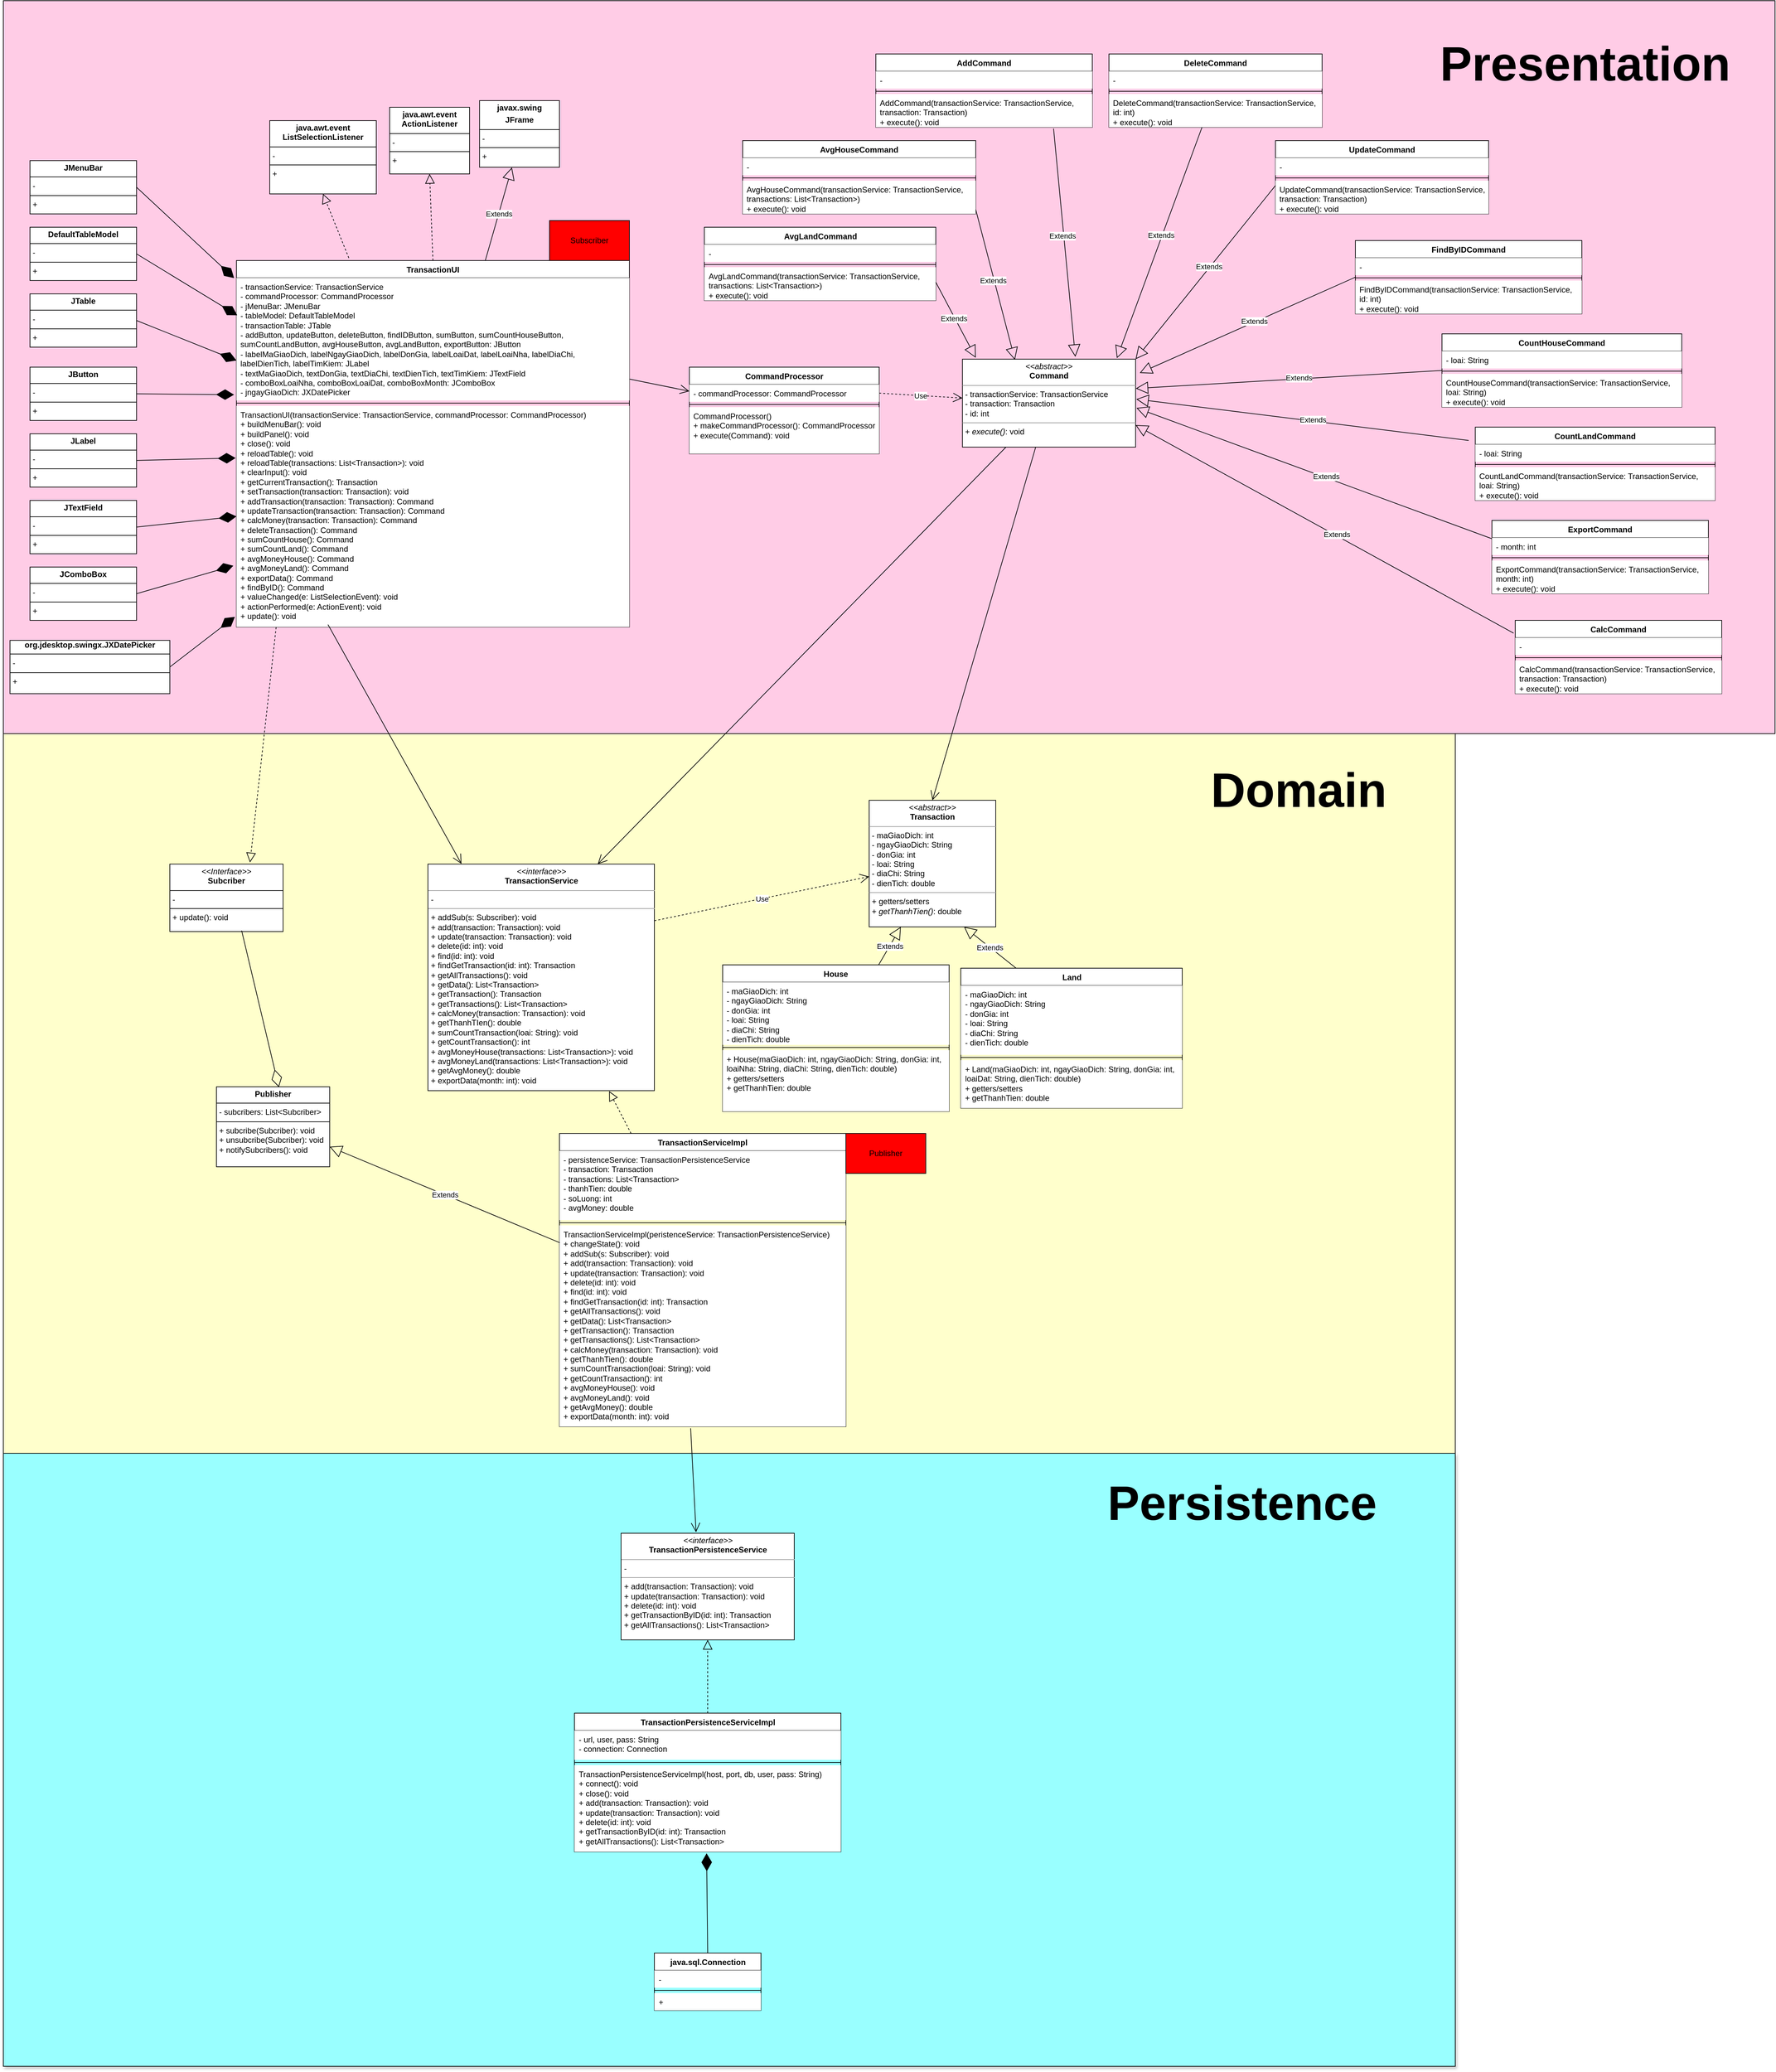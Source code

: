 <mxfile version="21.7.5" type="device">
  <diagram id="kVJhwpi9LjxtVQFYLApZ" name="Page">
    <mxGraphModel dx="1917" dy="549" grid="1" gridSize="10" guides="1" tooltips="1" connect="1" arrows="1" fold="1" page="1" pageScale="1" pageWidth="850" pageHeight="1100" math="0" shadow="0">
      <root>
        <mxCell id="0" />
        <mxCell id="1" parent="0" />
        <mxCell id="OyHK7IOIYtpEXpOzV6Mq-3" value="" style="rounded=0;whiteSpace=wrap;html=1;fillColor=#FFCCE6;" parent="1" vertex="1">
          <mxGeometry x="-850" y="900" width="2660" height="1100" as="geometry" />
        </mxCell>
        <mxCell id="OyHK7IOIYtpEXpOzV6Mq-2" value="" style="rounded=0;whiteSpace=wrap;html=1;fillColor=#FFFFCC;" parent="1" vertex="1">
          <mxGeometry x="-850" y="2000" width="2180" height="1080" as="geometry" />
        </mxCell>
        <mxCell id="OyHK7IOIYtpEXpOzV6Mq-1" value="" style="rounded=0;whiteSpace=wrap;html=1;fillColor=#99FFFF;shadow=1;" parent="1" vertex="1">
          <mxGeometry x="-850" y="3080" width="2180" height="920" as="geometry" />
        </mxCell>
        <mxCell id="J8hBxOplMBVv3ACiszUE-8" value="TransactionUI" style="swimlane;fontStyle=1;align=center;verticalAlign=top;childLayout=stackLayout;horizontal=1;startSize=26;horizontalStack=0;resizeParent=1;resizeParentMax=0;resizeLast=0;collapsible=1;marginBottom=0;whiteSpace=wrap;html=1;" parent="1" vertex="1">
          <mxGeometry x="-500" y="1290" width="590" height="550" as="geometry" />
        </mxCell>
        <mxCell id="J8hBxOplMBVv3ACiszUE-9" value="- transactionService: TransactionService&lt;br&gt;- commandProcessor: CommandProcessor&lt;br&gt;- jMenuBar: JMenuBar&lt;br&gt;- tableModel: DefaultTableModel&lt;br&gt;- transactionTable: JTable&lt;br&gt;- addButton, updateButton, deleteButton, findIDButton, sumButton, sumCountHouseButton, sumCountLandButton, avgHouseButton, avgLandButton, exportButton: JButton&lt;br&gt;- labelMaGiaoDich, labelNgayGiaoDich, labelDonGia, labelLoaiDat, labelLoaiNha, labelDiaChi, labelDienTich, labelTimKiem: JLabel&lt;br&gt;- textMaGiaoDich, textDonGia, textDiaChi, textDienTich, textTimKiem: JTextField&lt;br&gt;- comboBoxLoaiNha, comboBoxLoaiDat, comboBoxMonth: JComboBox&lt;br&gt;- jngayGiaoDich: JXDatePicker" style="text;strokeColor=none;fillColor=#FFFFFF;align=left;verticalAlign=top;spacingLeft=4;spacingRight=4;overflow=hidden;rotatable=0;points=[[0,0.5],[1,0.5]];portConstraint=eastwest;whiteSpace=wrap;html=1;" parent="J8hBxOplMBVv3ACiszUE-8" vertex="1">
          <mxGeometry y="26" width="590" height="184" as="geometry" />
        </mxCell>
        <mxCell id="J8hBxOplMBVv3ACiszUE-10" value="" style="line;strokeWidth=1;fillColor=none;align=left;verticalAlign=middle;spacingTop=-1;spacingLeft=3;spacingRight=3;rotatable=0;labelPosition=right;points=[];portConstraint=eastwest;strokeColor=inherit;" parent="J8hBxOplMBVv3ACiszUE-8" vertex="1">
          <mxGeometry y="210" width="590" height="8" as="geometry" />
        </mxCell>
        <mxCell id="J8hBxOplMBVv3ACiszUE-11" value="TransactionUI(transactionService: TransactionService, commandProcessor: CommandProcessor)&lt;br&gt;+ buildMenuBar(): void&lt;br&gt;+ buildPanel(): void&lt;br&gt;+ close(): void&lt;br&gt;+ reloadTable(): void&lt;br&gt;+ reloadTable(transactions: List&amp;lt;Transaction&amp;gt;): void&lt;br&gt;+ clearInput(): void&lt;br&gt;+ getCurrentTransaction(): Transaction&lt;br&gt;+ setTransaction(transaction: Transaction): void&lt;br&gt;+ addTransaction(transaction: Transaction): Command&lt;br&gt;+ updateTransaction(transaction: Transaction): Command&lt;br&gt;+ calcMoney(transaction: Transaction): Command&lt;br&gt;+ deleteTransaction(): Command&lt;br&gt;+ sumCountHouse(): Command&lt;br&gt;+ sumCountLand(): Command&lt;br&gt;+ avgMoneyHouse(): Command&lt;br&gt;+ avgMoneyLand(): Command&lt;br&gt;+ exportData(): Command&lt;br&gt;+ findByID(): Command&lt;br&gt;+ valueChanged(e: ListSelectionEvent): void&lt;br&gt;+ actionPerformed(e: ActionEvent): void&lt;br&gt;+ update(): void" style="text;strokeColor=none;fillColor=#FFFFFF;align=left;verticalAlign=top;spacingLeft=4;spacingRight=4;overflow=hidden;rotatable=0;points=[[0,0.5],[1,0.5]];portConstraint=eastwest;whiteSpace=wrap;html=1;" parent="J8hBxOplMBVv3ACiszUE-8" vertex="1">
          <mxGeometry y="218" width="590" height="332" as="geometry" />
        </mxCell>
        <mxCell id="J8hBxOplMBVv3ACiszUE-13" value="" style="endArrow=block;dashed=1;endFill=0;endSize=12;html=1;rounded=0;exitX=0.5;exitY=0;exitDx=0;exitDy=0;entryX=0.5;entryY=1;entryDx=0;entryDy=0;" parent="1" source="J8hBxOplMBVv3ACiszUE-8" target="J8hBxOplMBVv3ACiszUE-22" edge="1">
          <mxGeometry width="160" relative="1" as="geometry">
            <mxPoint x="-279.12" y="568.44" as="sourcePoint" />
            <mxPoint x="-279" y="380" as="targetPoint" />
          </mxGeometry>
        </mxCell>
        <mxCell id="J8hBxOplMBVv3ACiszUE-20" value="&lt;p style=&quot;margin:0px;margin-top:4px;text-align:center;&quot;&gt;&lt;i&gt;&amp;lt;&amp;lt;interface&amp;gt;&amp;gt;&lt;/i&gt;&lt;br&gt;&lt;b&gt;TransactionService&lt;/b&gt;&lt;br&gt;&lt;/p&gt;&lt;hr size=&quot;1&quot;&gt;&lt;p style=&quot;margin:0px;margin-left:4px;&quot;&gt;-&amp;nbsp;&lt;/p&gt;&lt;hr size=&quot;1&quot;&gt;&lt;p style=&quot;margin:0px;margin-left:4px;&quot;&gt;+ addSub(s: Subscriber): void&lt;br&gt;+ add(transaction: Transaction): void&lt;br&gt;+ update(transaction: Transaction): void&lt;br&gt;+ delete(id: int): void&lt;br&gt;+ find(id: int): void&lt;br&gt;+ findGetTransaction(id: int): Transaction&lt;br&gt;+ getAllTransactions(): void&lt;br&gt;+ getData(): List&amp;lt;Transaction&amp;gt;&lt;br&gt;+ getTransaction(): Transaction&lt;br&gt;+ getTransactions(): List&amp;lt;Transaction&amp;gt;&lt;br&gt;+ calcMoney(transaction: Transaction): void&lt;br&gt;+ getThanhTIen(): double&lt;br&gt;+ sumCountTransaction(loai: String): void&lt;br&gt;+ getCountTransaction(): int&lt;br&gt;+ avgMoneyHouse(transactions: List&amp;lt;Transaction&amp;gt;): void&lt;br&gt;+ avgMoneyLand(transactions: List&amp;lt;Transaction&amp;gt;): void&lt;br&gt;+ getAvgMoney(): double&lt;br&gt;+ exportData(month: int): void&lt;/p&gt;" style="verticalAlign=top;align=left;overflow=fill;fontSize=12;fontFamily=Helvetica;html=1;whiteSpace=wrap;" parent="1" vertex="1">
          <mxGeometry x="-212.5" y="2195.76" width="340" height="340" as="geometry" />
        </mxCell>
        <mxCell id="J8hBxOplMBVv3ACiszUE-21" value="" style="endArrow=open;endFill=1;endSize=12;html=1;rounded=0;exitX=0.233;exitY=0.989;exitDx=0;exitDy=0;exitPerimeter=0;entryX=0.148;entryY=-0.001;entryDx=0;entryDy=0;entryPerimeter=0;" parent="1" source="J8hBxOplMBVv3ACiszUE-11" target="J8hBxOplMBVv3ACiszUE-20" edge="1">
          <mxGeometry width="160" relative="1" as="geometry">
            <mxPoint x="242" y="452" as="sourcePoint" />
            <mxPoint x="243" y="570" as="targetPoint" />
          </mxGeometry>
        </mxCell>
        <mxCell id="J8hBxOplMBVv3ACiszUE-22" value="&lt;p style=&quot;margin:0px;margin-top:4px;text-align:center;&quot;&gt;&lt;b&gt;java.awt.event&lt;br&gt;ActionListener&lt;/b&gt;&lt;/p&gt;&lt;hr size=&quot;1&quot; style=&quot;border-style:solid;&quot;&gt;&lt;p style=&quot;margin:0px;margin-left:4px;&quot;&gt;-&amp;nbsp;&lt;/p&gt;&lt;hr size=&quot;1&quot; style=&quot;border-style:solid;&quot;&gt;&lt;p style=&quot;margin:0px;margin-left:4px;&quot;&gt;+&amp;nbsp;&lt;/p&gt;" style="verticalAlign=top;align=left;overflow=fill;html=1;whiteSpace=wrap;" parent="1" vertex="1">
          <mxGeometry x="-270" y="1060" width="120" height="100" as="geometry" />
        </mxCell>
        <mxCell id="J8hBxOplMBVv3ACiszUE-24" value="&lt;p style=&quot;margin:0px;margin-top:4px;text-align:center;&quot;&gt;&lt;b&gt;javax.swing&lt;/b&gt;&lt;/p&gt;&lt;p style=&quot;margin:0px;margin-top:4px;text-align:center;&quot;&gt;&lt;b&gt;JFrame&lt;/b&gt;&lt;/p&gt;&lt;hr size=&quot;1&quot; style=&quot;border-style:solid;&quot;&gt;&lt;p style=&quot;margin:0px;margin-left:4px;&quot;&gt;-&amp;nbsp;&lt;/p&gt;&lt;hr size=&quot;1&quot; style=&quot;border-style:solid;&quot;&gt;&lt;p style=&quot;margin:0px;margin-left:4px;&quot;&gt;+&amp;nbsp;&lt;/p&gt;" style="verticalAlign=top;align=left;overflow=fill;html=1;whiteSpace=wrap;" parent="1" vertex="1">
          <mxGeometry x="-135" y="1050" width="120" height="100" as="geometry" />
        </mxCell>
        <mxCell id="J8hBxOplMBVv3ACiszUE-25" value="Extends" style="endArrow=block;endSize=16;endFill=0;html=1;rounded=0;entryX=0.405;entryY=1.003;entryDx=0;entryDy=0;entryPerimeter=0;" parent="1" source="J8hBxOplMBVv3ACiszUE-8" target="J8hBxOplMBVv3ACiszUE-24" edge="1">
          <mxGeometry width="160" relative="1" as="geometry">
            <mxPoint x="205" y="234" as="sourcePoint" />
            <mxPoint x="30" y="390" as="targetPoint" />
          </mxGeometry>
        </mxCell>
        <mxCell id="J8hBxOplMBVv3ACiszUE-28" value="TransactionServiceImpl" style="swimlane;fontStyle=1;align=center;verticalAlign=top;childLayout=stackLayout;horizontal=1;startSize=26;horizontalStack=0;resizeParent=1;resizeParentMax=0;resizeLast=0;collapsible=1;marginBottom=0;whiteSpace=wrap;html=1;" parent="1" vertex="1">
          <mxGeometry x="-15" y="2600" width="430" height="440" as="geometry" />
        </mxCell>
        <mxCell id="J8hBxOplMBVv3ACiszUE-29" value="-&amp;nbsp;persistenceService: TransactionPersistenceService&lt;br&gt;- transaction: Transaction&lt;br&gt;- transactions: List&amp;lt;Transaction&amp;gt;&lt;br&gt;- thanhTien: double&lt;br&gt;- soLuong: int&lt;br&gt;- avgMoney: double" style="text;strokeColor=none;fillColor=#FFFFFF;align=left;verticalAlign=top;spacingLeft=4;spacingRight=4;overflow=hidden;rotatable=0;points=[[0,0.5],[1,0.5]];portConstraint=eastwest;whiteSpace=wrap;html=1;" parent="J8hBxOplMBVv3ACiszUE-28" vertex="1">
          <mxGeometry y="26" width="430" height="104" as="geometry" />
        </mxCell>
        <mxCell id="J8hBxOplMBVv3ACiszUE-30" value="" style="line;strokeWidth=1;fillColor=none;align=left;verticalAlign=middle;spacingTop=-1;spacingLeft=3;spacingRight=3;rotatable=0;labelPosition=right;points=[];portConstraint=eastwest;strokeColor=inherit;" parent="J8hBxOplMBVv3ACiszUE-28" vertex="1">
          <mxGeometry y="130" width="430" height="8" as="geometry" />
        </mxCell>
        <mxCell id="J8hBxOplMBVv3ACiszUE-31" value="TransactionServiceImpl(peristenceService: TransactionPersistenceService)&lt;br&gt;+ changeState(): void&lt;br&gt;+ addSub(s: Subscriber): void&lt;br style=&quot;border-color: var(--border-color);&quot;&gt;+ add(transaction: Transaction): void&lt;br style=&quot;border-color: var(--border-color);&quot;&gt;+ update(transaction: Transaction): void&lt;br style=&quot;border-color: var(--border-color);&quot;&gt;+ delete(id: int): void&lt;br style=&quot;border-color: var(--border-color);&quot;&gt;+ find(id: int): void&lt;br style=&quot;border-color: var(--border-color);&quot;&gt;+ findGetTransaction(id: int): Transaction&lt;br style=&quot;border-color: var(--border-color);&quot;&gt;+ getAllTransactions(): void&lt;br style=&quot;border-color: var(--border-color);&quot;&gt;+ getData(): List&amp;lt;Transaction&amp;gt;&lt;br style=&quot;border-color: var(--border-color);&quot;&gt;+ getTransaction(): Transaction&lt;br style=&quot;border-color: var(--border-color);&quot;&gt;+ getTransactions(): List&amp;lt;Transaction&amp;gt;&lt;br style=&quot;border-color: var(--border-color);&quot;&gt;+ calcMoney(transaction: Transaction): void&lt;br style=&quot;border-color: var(--border-color);&quot;&gt;+ getThanhTien(): double&lt;br style=&quot;border-color: var(--border-color);&quot;&gt;+ sumCountTransaction(loai: String): void&lt;br style=&quot;border-color: var(--border-color);&quot;&gt;+ getCountTransaction(): int&lt;br style=&quot;border-color: var(--border-color);&quot;&gt;+ avgMoneyHouse(): void&lt;br style=&quot;border-color: var(--border-color);&quot;&gt;+ avgMoneyLand(): void&lt;br style=&quot;border-color: var(--border-color);&quot;&gt;+ getAvgMoney(): double&lt;br style=&quot;border-color: var(--border-color);&quot;&gt;+ exportData(month: int): void" style="text;strokeColor=none;fillColor=#FFFFFF;align=left;verticalAlign=top;spacingLeft=4;spacingRight=4;overflow=hidden;rotatable=0;points=[[0,0.5],[1,0.5]];portConstraint=eastwest;whiteSpace=wrap;html=1;" parent="J8hBxOplMBVv3ACiszUE-28" vertex="1">
          <mxGeometry y="138" width="430" height="302" as="geometry" />
        </mxCell>
        <mxCell id="J8hBxOplMBVv3ACiszUE-32" value="" style="endArrow=block;dashed=1;endFill=0;endSize=12;html=1;rounded=0;exitX=0.25;exitY=0;exitDx=0;exitDy=0;entryX=0.8;entryY=1.002;entryDx=0;entryDy=0;entryPerimeter=0;" parent="1" source="J8hBxOplMBVv3ACiszUE-28" target="J8hBxOplMBVv3ACiszUE-20" edge="1">
          <mxGeometry width="160" relative="1" as="geometry">
            <mxPoint x="1086" y="528" as="sourcePoint" />
            <mxPoint x="1140" y="470" as="targetPoint" />
          </mxGeometry>
        </mxCell>
        <mxCell id="J8hBxOplMBVv3ACiszUE-33" value="&lt;p style=&quot;margin:0px;margin-top:4px;text-align:center;&quot;&gt;&lt;i&gt;&amp;lt;&amp;lt;interface&amp;gt;&amp;gt;&lt;/i&gt;&lt;br&gt;&lt;b&gt;TransactionPersistenceService&lt;/b&gt;&lt;br&gt;&lt;/p&gt;&lt;hr size=&quot;1&quot;&gt;&lt;p style=&quot;margin:0px;margin-left:4px;&quot;&gt;-&amp;nbsp;&lt;/p&gt;&lt;hr size=&quot;1&quot;&gt;&lt;p style=&quot;margin:0px;margin-left:4px;&quot;&gt;+ add(transaction: Transaction): void&lt;br style=&quot;border-color: var(--border-color);&quot;&gt;+ update(transaction: Transaction): void&lt;br style=&quot;border-color: var(--border-color);&quot;&gt;+ delete(id: int): void&lt;br style=&quot;border-color: var(--border-color);&quot;&gt;+&amp;nbsp;getTransactionByID(id: int): Transaction&lt;br style=&quot;border-color: var(--border-color);&quot;&gt;+ getAllTransactions(): List&amp;lt;Transaction&amp;gt;&lt;br&gt;&lt;br&gt;&lt;/p&gt;" style="verticalAlign=top;align=left;overflow=fill;fontSize=12;fontFamily=Helvetica;html=1;whiteSpace=wrap;" parent="1" vertex="1">
          <mxGeometry x="77.5" y="3200" width="260" height="160" as="geometry" />
        </mxCell>
        <mxCell id="J8hBxOplMBVv3ACiszUE-34" value="" style="endArrow=open;endFill=1;endSize=12;html=1;rounded=0;exitX=0.458;exitY=1.008;exitDx=0;exitDy=0;exitPerimeter=0;entryX=0.433;entryY=-0.009;entryDx=0;entryDy=0;entryPerimeter=0;" parent="1" source="J8hBxOplMBVv3ACiszUE-31" target="J8hBxOplMBVv3ACiszUE-33" edge="1">
          <mxGeometry width="160" relative="1" as="geometry">
            <mxPoint x="-28" y="829" as="sourcePoint" />
            <mxPoint x="-40" y="890" as="targetPoint" />
          </mxGeometry>
        </mxCell>
        <mxCell id="J8hBxOplMBVv3ACiszUE-35" value="TransactionPersistenceServiceImpl" style="swimlane;fontStyle=1;align=center;verticalAlign=top;childLayout=stackLayout;horizontal=1;startSize=26;horizontalStack=0;resizeParent=1;resizeParentMax=0;resizeLast=0;collapsible=1;marginBottom=0;whiteSpace=wrap;html=1;" parent="1" vertex="1">
          <mxGeometry x="7.5" y="3470" width="400" height="208" as="geometry" />
        </mxCell>
        <mxCell id="J8hBxOplMBVv3ACiszUE-36" value="- url, user, pass: String&lt;br&gt;- connection: Connection" style="text;strokeColor=none;fillColor=#FFFFFF;align=left;verticalAlign=top;spacingLeft=4;spacingRight=4;overflow=hidden;rotatable=0;points=[[0,0.5],[1,0.5]];portConstraint=eastwest;whiteSpace=wrap;html=1;" parent="J8hBxOplMBVv3ACiszUE-35" vertex="1">
          <mxGeometry y="26" width="400" height="44" as="geometry" />
        </mxCell>
        <mxCell id="J8hBxOplMBVv3ACiszUE-37" value="" style="line;strokeWidth=1;fillColor=none;align=left;verticalAlign=middle;spacingTop=-1;spacingLeft=3;spacingRight=3;rotatable=0;labelPosition=right;points=[];portConstraint=eastwest;strokeColor=inherit;" parent="J8hBxOplMBVv3ACiszUE-35" vertex="1">
          <mxGeometry y="70" width="400" height="8" as="geometry" />
        </mxCell>
        <mxCell id="J8hBxOplMBVv3ACiszUE-38" value="TransactionPersistenceServiceImpl(host, port, db, user, pass: String)&lt;br&gt;+ connect(): void&lt;br&gt;+ close(): void&lt;br&gt;+ add(transaction: Transaction): void&lt;br&gt;&lt;span style=&quot;background-color: initial; border-color: var(--border-color);&quot;&gt;+ update(transaction: Transaction): void&lt;br&gt;+ delete(id: int): void&lt;br&gt;+&amp;nbsp;&lt;/span&gt;getTransactionByID(id: int): Transaction&lt;br&gt;+ getAllTransactions(): List&amp;lt;Transaction&amp;gt;" style="text;strokeColor=none;fillColor=#FFFFFF;align=left;verticalAlign=top;spacingLeft=4;spacingRight=4;overflow=hidden;rotatable=0;points=[[0,0.5],[1,0.5]];portConstraint=eastwest;whiteSpace=wrap;html=1;" parent="J8hBxOplMBVv3ACiszUE-35" vertex="1">
          <mxGeometry y="78" width="400" height="130" as="geometry" />
        </mxCell>
        <mxCell id="J8hBxOplMBVv3ACiszUE-39" value="" style="endArrow=block;dashed=1;endFill=0;endSize=12;html=1;rounded=0;exitX=0.5;exitY=0;exitDx=0;exitDy=0;entryX=0.5;entryY=1;entryDx=0;entryDy=0;" parent="1" source="J8hBxOplMBVv3ACiszUE-35" target="J8hBxOplMBVv3ACiszUE-33" edge="1">
          <mxGeometry width="160" relative="1" as="geometry">
            <mxPoint x="1326" y="3078" as="sourcePoint" />
            <mxPoint x="255" y="3600" as="targetPoint" />
          </mxGeometry>
        </mxCell>
        <mxCell id="J8hBxOplMBVv3ACiszUE-54" value="java.sql.Connection" style="swimlane;fontStyle=1;align=center;verticalAlign=top;childLayout=stackLayout;horizontal=1;startSize=26;horizontalStack=0;resizeParent=1;resizeParentMax=0;resizeLast=0;collapsible=1;marginBottom=0;whiteSpace=wrap;html=1;" parent="1" vertex="1">
          <mxGeometry x="127.5" y="3830" width="160" height="86" as="geometry" />
        </mxCell>
        <mxCell id="J8hBxOplMBVv3ACiszUE-55" value="-&amp;nbsp;" style="text;strokeColor=none;fillColor=#FFFFFF;align=left;verticalAlign=top;spacingLeft=4;spacingRight=4;overflow=hidden;rotatable=0;points=[[0,0.5],[1,0.5]];portConstraint=eastwest;whiteSpace=wrap;html=1;" parent="J8hBxOplMBVv3ACiszUE-54" vertex="1">
          <mxGeometry y="26" width="160" height="26" as="geometry" />
        </mxCell>
        <mxCell id="J8hBxOplMBVv3ACiszUE-56" value="" style="line;strokeWidth=1;fillColor=none;align=left;verticalAlign=middle;spacingTop=-1;spacingLeft=3;spacingRight=3;rotatable=0;labelPosition=right;points=[];portConstraint=eastwest;strokeColor=inherit;" parent="J8hBxOplMBVv3ACiszUE-54" vertex="1">
          <mxGeometry y="52" width="160" height="8" as="geometry" />
        </mxCell>
        <mxCell id="J8hBxOplMBVv3ACiszUE-57" value="+&amp;nbsp;" style="text;strokeColor=none;fillColor=#FFFFFF;align=left;verticalAlign=top;spacingLeft=4;spacingRight=4;overflow=hidden;rotatable=0;points=[[0,0.5],[1,0.5]];portConstraint=eastwest;whiteSpace=wrap;html=1;" parent="J8hBxOplMBVv3ACiszUE-54" vertex="1">
          <mxGeometry y="60" width="160" height="26" as="geometry" />
        </mxCell>
        <mxCell id="J8hBxOplMBVv3ACiszUE-59" value="AddCommand" style="swimlane;fontStyle=1;align=center;verticalAlign=top;childLayout=stackLayout;horizontal=1;startSize=26;horizontalStack=0;resizeParent=1;resizeParentMax=0;resizeLast=0;collapsible=1;marginBottom=0;whiteSpace=wrap;html=1;" parent="1" vertex="1">
          <mxGeometry x="460" y="980" width="325" height="110" as="geometry" />
        </mxCell>
        <mxCell id="J8hBxOplMBVv3ACiszUE-60" value="-&amp;nbsp;" style="text;strokeColor=none;fillColor=#FFFFFF;align=left;verticalAlign=top;spacingLeft=4;spacingRight=4;overflow=hidden;rotatable=0;points=[[0,0.5],[1,0.5]];portConstraint=eastwest;whiteSpace=wrap;html=1;" parent="J8hBxOplMBVv3ACiszUE-59" vertex="1">
          <mxGeometry y="26" width="325" height="26" as="geometry" />
        </mxCell>
        <mxCell id="J8hBxOplMBVv3ACiszUE-61" value="" style="line;strokeWidth=1;fillColor=none;align=left;verticalAlign=middle;spacingTop=-1;spacingLeft=3;spacingRight=3;rotatable=0;labelPosition=right;points=[];portConstraint=eastwest;strokeColor=inherit;" parent="J8hBxOplMBVv3ACiszUE-59" vertex="1">
          <mxGeometry y="52" width="325" height="8" as="geometry" />
        </mxCell>
        <mxCell id="J8hBxOplMBVv3ACiszUE-62" value="AddCommand(transactionService: TransactionService, transaction: Transaction)&lt;br&gt;+ execute(): void" style="text;strokeColor=none;fillColor=#FFFFFF;align=left;verticalAlign=top;spacingLeft=4;spacingRight=4;overflow=hidden;rotatable=0;points=[[0,0.5],[1,0.5]];portConstraint=eastwest;whiteSpace=wrap;html=1;" parent="J8hBxOplMBVv3ACiszUE-59" vertex="1">
          <mxGeometry y="60" width="325" height="50" as="geometry" />
        </mxCell>
        <mxCell id="J8hBxOplMBVv3ACiszUE-63" value="&lt;p style=&quot;margin:0px;margin-top:4px;text-align:center;&quot;&gt;&lt;i&gt;&amp;lt;&amp;lt;abstract&amp;gt;&amp;gt;&lt;/i&gt;&lt;br&gt;&lt;b&gt;Command&lt;/b&gt;&lt;br&gt;&lt;/p&gt;&lt;hr size=&quot;1&quot;&gt;&lt;p style=&quot;margin:0px;margin-left:4px;&quot;&gt;- transactionService: TransactionService&lt;br&gt;- transaction: Transaction&lt;br&gt;- id: int&lt;/p&gt;&lt;hr size=&quot;1&quot;&gt;&lt;p style=&quot;margin:0px;margin-left:4px;&quot;&gt;+ &lt;i&gt;execute()&lt;/i&gt;: void&lt;/p&gt;" style="verticalAlign=top;align=left;overflow=fill;fontSize=12;fontFamily=Helvetica;html=1;whiteSpace=wrap;" parent="1" vertex="1">
          <mxGeometry x="590" y="1438" width="260" height="132" as="geometry" />
        </mxCell>
        <mxCell id="J8hBxOplMBVv3ACiszUE-64" value="" style="endArrow=block;endSize=16;endFill=0;html=1;rounded=0;exitX=0.821;exitY=1.04;exitDx=0;exitDy=0;entryX=0.652;entryY=-0.027;entryDx=0;entryDy=0;exitPerimeter=0;entryPerimeter=0;" parent="1" source="J8hBxOplMBVv3ACiszUE-62" target="J8hBxOplMBVv3ACiszUE-63" edge="1">
          <mxGeometry x="-1" y="-496" width="160" relative="1" as="geometry">
            <mxPoint x="-1003.5" y="890" as="sourcePoint" />
            <mxPoint x="-1112.5" y="877" as="targetPoint" />
            <mxPoint x="402" y="310" as="offset" />
          </mxGeometry>
        </mxCell>
        <mxCell id="J8hBxOplMBVv3ACiszUE-65" value="Extends" style="edgeLabel;html=1;align=center;verticalAlign=middle;resizable=0;points=[];" parent="J8hBxOplMBVv3ACiszUE-64" vertex="1" connectable="0">
          <mxGeometry x="-0.062" y="-2" relative="1" as="geometry">
            <mxPoint as="offset" />
          </mxGeometry>
        </mxCell>
        <mxCell id="J8hBxOplMBVv3ACiszUE-66" value="DeleteCommand" style="swimlane;fontStyle=1;align=center;verticalAlign=top;childLayout=stackLayout;horizontal=1;startSize=26;horizontalStack=0;resizeParent=1;resizeParentMax=0;resizeLast=0;collapsible=1;marginBottom=0;whiteSpace=wrap;html=1;" parent="1" vertex="1">
          <mxGeometry x="810" y="980" width="320" height="110" as="geometry" />
        </mxCell>
        <mxCell id="J8hBxOplMBVv3ACiszUE-67" value="-&amp;nbsp;" style="text;strokeColor=none;fillColor=#FFFFFF;align=left;verticalAlign=top;spacingLeft=4;spacingRight=4;overflow=hidden;rotatable=0;points=[[0,0.5],[1,0.5]];portConstraint=eastwest;whiteSpace=wrap;html=1;" parent="J8hBxOplMBVv3ACiszUE-66" vertex="1">
          <mxGeometry y="26" width="320" height="26" as="geometry" />
        </mxCell>
        <mxCell id="J8hBxOplMBVv3ACiszUE-68" value="" style="line;strokeWidth=1;fillColor=none;align=left;verticalAlign=middle;spacingTop=-1;spacingLeft=3;spacingRight=3;rotatable=0;labelPosition=right;points=[];portConstraint=eastwest;strokeColor=inherit;" parent="J8hBxOplMBVv3ACiszUE-66" vertex="1">
          <mxGeometry y="52" width="320" height="8" as="geometry" />
        </mxCell>
        <mxCell id="J8hBxOplMBVv3ACiszUE-69" value="DeleteCommand(transactionService: TransactionService, id: int)&lt;br&gt;+ execute(): void" style="text;strokeColor=none;fillColor=#FFFFFF;align=left;verticalAlign=top;spacingLeft=4;spacingRight=4;overflow=hidden;rotatable=0;points=[[0,0.5],[1,0.5]];portConstraint=eastwest;whiteSpace=wrap;html=1;" parent="J8hBxOplMBVv3ACiszUE-66" vertex="1">
          <mxGeometry y="60" width="320" height="50" as="geometry" />
        </mxCell>
        <mxCell id="J8hBxOplMBVv3ACiszUE-70" value="FindByIDCommand" style="swimlane;fontStyle=1;align=center;verticalAlign=top;childLayout=stackLayout;horizontal=1;startSize=26;horizontalStack=0;resizeParent=1;resizeParentMax=0;resizeLast=0;collapsible=1;marginBottom=0;whiteSpace=wrap;html=1;" parent="1" vertex="1">
          <mxGeometry x="1180" y="1260" width="340" height="110" as="geometry" />
        </mxCell>
        <mxCell id="J8hBxOplMBVv3ACiszUE-71" value="-&amp;nbsp;" style="text;strokeColor=none;fillColor=#FFFFFF;align=left;verticalAlign=top;spacingLeft=4;spacingRight=4;overflow=hidden;rotatable=0;points=[[0,0.5],[1,0.5]];portConstraint=eastwest;whiteSpace=wrap;html=1;" parent="J8hBxOplMBVv3ACiszUE-70" vertex="1">
          <mxGeometry y="26" width="340" height="26" as="geometry" />
        </mxCell>
        <mxCell id="J8hBxOplMBVv3ACiszUE-72" value="" style="line;strokeWidth=1;fillColor=none;align=left;verticalAlign=middle;spacingTop=-1;spacingLeft=3;spacingRight=3;rotatable=0;labelPosition=right;points=[];portConstraint=eastwest;strokeColor=inherit;" parent="J8hBxOplMBVv3ACiszUE-70" vertex="1">
          <mxGeometry y="52" width="340" height="8" as="geometry" />
        </mxCell>
        <mxCell id="J8hBxOplMBVv3ACiszUE-73" value="FindByIDCommand(transactionService: TransactionService, id: int)&lt;br&gt;+ execute(): void" style="text;strokeColor=none;fillColor=#FFFFFF;align=left;verticalAlign=top;spacingLeft=4;spacingRight=4;overflow=hidden;rotatable=0;points=[[0,0.5],[1,0.5]];portConstraint=eastwest;whiteSpace=wrap;html=1;" parent="J8hBxOplMBVv3ACiszUE-70" vertex="1">
          <mxGeometry y="60" width="340" height="50" as="geometry" />
        </mxCell>
        <mxCell id="J8hBxOplMBVv3ACiszUE-74" value="" style="endArrow=block;endSize=16;endFill=0;html=1;rounded=0;entryX=0.892;entryY=-0.011;entryDx=0;entryDy=0;entryPerimeter=0;" parent="1" source="J8hBxOplMBVv3ACiszUE-66" target="J8hBxOplMBVv3ACiszUE-63" edge="1">
          <mxGeometry x="-1" y="-496" width="160" relative="1" as="geometry">
            <mxPoint x="-1085.5" y="907" as="sourcePoint" />
            <mxPoint x="-511" y="708" as="targetPoint" />
            <mxPoint x="402" y="310" as="offset" />
          </mxGeometry>
        </mxCell>
        <mxCell id="J8hBxOplMBVv3ACiszUE-75" value="Extends" style="edgeLabel;html=1;align=center;verticalAlign=middle;resizable=0;points=[];" parent="J8hBxOplMBVv3ACiszUE-74" vertex="1" connectable="0">
          <mxGeometry x="-0.062" y="-2" relative="1" as="geometry">
            <mxPoint as="offset" />
          </mxGeometry>
        </mxCell>
        <mxCell id="J8hBxOplMBVv3ACiszUE-76" value="" style="endArrow=block;endSize=16;endFill=0;html=1;rounded=0;exitX=0;exitY=0.5;exitDx=0;exitDy=0;entryX=1.024;entryY=0.157;entryDx=0;entryDy=0;entryPerimeter=0;" parent="1" source="J8hBxOplMBVv3ACiszUE-70" target="J8hBxOplMBVv3ACiszUE-63" edge="1">
          <mxGeometry x="-1" y="-496" width="160" relative="1" as="geometry">
            <mxPoint x="-1082.5" y="1013" as="sourcePoint" />
            <mxPoint x="-1158.5" y="1012" as="targetPoint" />
            <mxPoint x="402" y="310" as="offset" />
          </mxGeometry>
        </mxCell>
        <mxCell id="J8hBxOplMBVv3ACiszUE-77" value="Extends" style="edgeLabel;html=1;align=center;verticalAlign=middle;resizable=0;points=[];" parent="J8hBxOplMBVv3ACiszUE-76" vertex="1" connectable="0">
          <mxGeometry x="-0.062" y="-2" relative="1" as="geometry">
            <mxPoint as="offset" />
          </mxGeometry>
        </mxCell>
        <mxCell id="J8hBxOplMBVv3ACiszUE-78" value="UpdateCommand" style="swimlane;fontStyle=1;align=center;verticalAlign=top;childLayout=stackLayout;horizontal=1;startSize=26;horizontalStack=0;resizeParent=1;resizeParentMax=0;resizeLast=0;collapsible=1;marginBottom=0;whiteSpace=wrap;html=1;" parent="1" vertex="1">
          <mxGeometry x="1060" y="1110" width="320" height="110" as="geometry" />
        </mxCell>
        <mxCell id="J8hBxOplMBVv3ACiszUE-79" value="-&amp;nbsp;" style="text;strokeColor=none;fillColor=#FFFFFF;align=left;verticalAlign=top;spacingLeft=4;spacingRight=4;overflow=hidden;rotatable=0;points=[[0,0.5],[1,0.5]];portConstraint=eastwest;whiteSpace=wrap;html=1;" parent="J8hBxOplMBVv3ACiszUE-78" vertex="1">
          <mxGeometry y="26" width="320" height="26" as="geometry" />
        </mxCell>
        <mxCell id="J8hBxOplMBVv3ACiszUE-80" value="" style="line;strokeWidth=1;fillColor=none;align=left;verticalAlign=middle;spacingTop=-1;spacingLeft=3;spacingRight=3;rotatable=0;labelPosition=right;points=[];portConstraint=eastwest;strokeColor=inherit;" parent="J8hBxOplMBVv3ACiszUE-78" vertex="1">
          <mxGeometry y="52" width="320" height="8" as="geometry" />
        </mxCell>
        <mxCell id="J8hBxOplMBVv3ACiszUE-81" value="UpdateCommand(transactionService: TransactionService, transaction: Transaction)&lt;br&gt;+ execute(): void" style="text;strokeColor=none;fillColor=#FFFFFF;align=left;verticalAlign=top;spacingLeft=4;spacingRight=4;overflow=hidden;rotatable=0;points=[[0,0.5],[1,0.5]];portConstraint=eastwest;whiteSpace=wrap;html=1;" parent="J8hBxOplMBVv3ACiszUE-78" vertex="1">
          <mxGeometry y="60" width="320" height="50" as="geometry" />
        </mxCell>
        <mxCell id="J8hBxOplMBVv3ACiszUE-82" value="" style="endArrow=block;endSize=16;endFill=0;html=1;rounded=0;exitX=0;exitY=0.149;exitDx=0;exitDy=0;entryX=1;entryY=0;entryDx=0;entryDy=0;exitPerimeter=0;" parent="1" source="J8hBxOplMBVv3ACiszUE-81" target="J8hBxOplMBVv3ACiszUE-63" edge="1">
          <mxGeometry x="-1" y="-496" width="160" relative="1" as="geometry">
            <mxPoint x="-1082.5" y="883" as="sourcePoint" />
            <mxPoint x="-770" y="650" as="targetPoint" />
            <mxPoint x="402" y="310" as="offset" />
          </mxGeometry>
        </mxCell>
        <mxCell id="J8hBxOplMBVv3ACiszUE-83" value="Extends" style="edgeLabel;html=1;align=center;verticalAlign=middle;resizable=0;points=[];" parent="J8hBxOplMBVv3ACiszUE-82" vertex="1" connectable="0">
          <mxGeometry x="-0.062" y="-2" relative="1" as="geometry">
            <mxPoint as="offset" />
          </mxGeometry>
        </mxCell>
        <mxCell id="J8hBxOplMBVv3ACiszUE-84" value="CommandProcessor&lt;br&gt;" style="swimlane;fontStyle=1;align=center;verticalAlign=top;childLayout=stackLayout;horizontal=1;startSize=26;horizontalStack=0;resizeParent=1;resizeParentMax=0;resizeLast=0;collapsible=1;marginBottom=0;whiteSpace=wrap;html=1;" parent="1" vertex="1">
          <mxGeometry x="180" y="1450" width="285" height="130" as="geometry" />
        </mxCell>
        <mxCell id="J8hBxOplMBVv3ACiszUE-85" value="- commandProcessor: CommandProcessor" style="text;strokeColor=none;fillColor=#FFFFFF;align=left;verticalAlign=top;spacingLeft=4;spacingRight=4;overflow=hidden;rotatable=0;points=[[0,0.5],[1,0.5]];portConstraint=eastwest;whiteSpace=wrap;html=1;" parent="J8hBxOplMBVv3ACiszUE-84" vertex="1">
          <mxGeometry y="26" width="285" height="26" as="geometry" />
        </mxCell>
        <mxCell id="J8hBxOplMBVv3ACiszUE-86" value="" style="line;strokeWidth=1;fillColor=none;align=left;verticalAlign=middle;spacingTop=-1;spacingLeft=3;spacingRight=3;rotatable=0;labelPosition=right;points=[];portConstraint=eastwest;strokeColor=inherit;" parent="J8hBxOplMBVv3ACiszUE-84" vertex="1">
          <mxGeometry y="52" width="285" height="8" as="geometry" />
        </mxCell>
        <mxCell id="J8hBxOplMBVv3ACiszUE-87" value="CommandProcessor()&lt;br&gt;+ makeCommandProcessor(): CommandProcessor&lt;br&gt;+ execute(Command): void" style="text;strokeColor=none;fillColor=#FFFFFF;align=left;verticalAlign=top;spacingLeft=4;spacingRight=4;overflow=hidden;rotatable=0;points=[[0,0.5],[1,0.5]];portConstraint=eastwest;whiteSpace=wrap;html=1;" parent="J8hBxOplMBVv3ACiszUE-84" vertex="1">
          <mxGeometry y="60" width="285" height="70" as="geometry" />
        </mxCell>
        <mxCell id="J8hBxOplMBVv3ACiszUE-88" value="Use" style="endArrow=open;endSize=12;dashed=1;html=1;rounded=0;exitX=1;exitY=0.5;exitDx=0;exitDy=0;" parent="1" source="J8hBxOplMBVv3ACiszUE-85" target="J8hBxOplMBVv3ACiszUE-63" edge="1">
          <mxGeometry width="160" relative="1" as="geometry">
            <mxPoint x="-260" y="680" as="sourcePoint" />
            <mxPoint x="-100" y="680" as="targetPoint" />
          </mxGeometry>
        </mxCell>
        <mxCell id="J8hBxOplMBVv3ACiszUE-89" value="" style="endArrow=open;endFill=1;endSize=12;html=1;rounded=0;" parent="1" source="J8hBxOplMBVv3ACiszUE-9" target="J8hBxOplMBVv3ACiszUE-84" edge="1">
          <mxGeometry width="160" relative="1" as="geometry">
            <mxPoint x="-380" y="890" as="sourcePoint" />
            <mxPoint x="-220" y="890" as="targetPoint" />
          </mxGeometry>
        </mxCell>
        <mxCell id="J8hBxOplMBVv3ACiszUE-90" value="&lt;p style=&quot;margin:0px;margin-top:4px;text-align:center;&quot;&gt;&lt;i&gt;&amp;lt;&amp;lt;Interface&amp;gt;&amp;gt;&lt;/i&gt;&lt;br&gt;&lt;b&gt;Subcriber&lt;/b&gt;&lt;/p&gt;&lt;hr size=&quot;1&quot; style=&quot;border-style:solid;&quot;&gt;&lt;p style=&quot;margin:0px;margin-left:4px;&quot;&gt;-&amp;nbsp;&lt;/p&gt;&lt;hr size=&quot;1&quot; style=&quot;border-style:solid;&quot;&gt;&lt;p style=&quot;margin:0px;margin-left:4px;&quot;&gt;+ update(): void&lt;/p&gt;" style="verticalAlign=top;align=left;overflow=fill;html=1;whiteSpace=wrap;" parent="1" vertex="1">
          <mxGeometry x="-600" y="2195.76" width="170" height="101.24" as="geometry" />
        </mxCell>
        <mxCell id="J8hBxOplMBVv3ACiszUE-91" value="" style="endArrow=block;dashed=1;endFill=0;endSize=12;html=1;rounded=0;entryX=0.708;entryY=-0.025;entryDx=0;entryDy=0;entryPerimeter=0;exitX=0.101;exitY=1.001;exitDx=0;exitDy=0;exitPerimeter=0;" parent="1" source="J8hBxOplMBVv3ACiszUE-11" target="J8hBxOplMBVv3ACiszUE-90" edge="1">
          <mxGeometry width="160" relative="1" as="geometry">
            <mxPoint x="-380" y="1870" as="sourcePoint" />
            <mxPoint x="-670" y="937.5" as="targetPoint" />
          </mxGeometry>
        </mxCell>
        <mxCell id="J8hBxOplMBVv3ACiszUE-92" value="&lt;p style=&quot;margin:0px;margin-top:4px;text-align:center;&quot;&gt;&lt;b&gt;Publisher&lt;/b&gt;&lt;/p&gt;&lt;hr size=&quot;1&quot; style=&quot;border-style:solid;&quot;&gt;&lt;p style=&quot;margin:0px;margin-left:4px;&quot;&gt;- subcribers: List&amp;lt;Subcriber&amp;gt;&lt;/p&gt;&lt;hr size=&quot;1&quot; style=&quot;border-style:solid;&quot;&gt;&lt;p style=&quot;margin:0px;margin-left:4px;&quot;&gt;+ subcribe(Subcriber): void&lt;br&gt;+ unsubcribe(Subcriber): void&lt;/p&gt;&lt;p style=&quot;margin:0px;margin-left:4px;&quot;&gt;+ notifySubcribers(): void&lt;/p&gt;" style="verticalAlign=top;align=left;overflow=fill;html=1;whiteSpace=wrap;" parent="1" vertex="1">
          <mxGeometry x="-530" y="2530" width="170" height="120" as="geometry" />
        </mxCell>
        <mxCell id="J8hBxOplMBVv3ACiszUE-93" value="Extends" style="endArrow=block;endSize=16;endFill=0;html=1;rounded=0;exitX=0.001;exitY=0.086;exitDx=0;exitDy=0;exitPerimeter=0;entryX=1;entryY=0.75;entryDx=0;entryDy=0;" parent="1" source="J8hBxOplMBVv3ACiszUE-31" target="J8hBxOplMBVv3ACiszUE-92" edge="1">
          <mxGeometry width="160" relative="1" as="geometry">
            <mxPoint x="-281" y="1140" as="sourcePoint" />
            <mxPoint x="-220" y="1332" as="targetPoint" />
          </mxGeometry>
        </mxCell>
        <mxCell id="J8hBxOplMBVv3ACiszUE-94" value="" style="endArrow=diamondThin;endFill=0;endSize=24;html=1;rounded=0;entryX=0.551;entryY=0.004;entryDx=0;entryDy=0;exitX=0.634;exitY=0.985;exitDx=0;exitDy=0;exitPerimeter=0;entryPerimeter=0;" parent="1" source="J8hBxOplMBVv3ACiszUE-90" target="J8hBxOplMBVv3ACiszUE-92" edge="1">
          <mxGeometry width="160" relative="1" as="geometry">
            <mxPoint x="-622.5" y="2497" as="sourcePoint" />
            <mxPoint x="-452.5" y="2517" as="targetPoint" />
          </mxGeometry>
        </mxCell>
        <mxCell id="J8hBxOplMBVv3ACiszUE-95" value="" style="endArrow=open;endFill=1;endSize=12;html=1;rounded=0;entryX=0.75;entryY=0;entryDx=0;entryDy=0;" parent="1" source="J8hBxOplMBVv3ACiszUE-63" target="J8hBxOplMBVv3ACiszUE-20" edge="1">
          <mxGeometry width="160" relative="1" as="geometry">
            <mxPoint x="-560" y="830" as="sourcePoint" />
            <mxPoint x="-400" y="830" as="targetPoint" />
          </mxGeometry>
        </mxCell>
        <mxCell id="J8hBxOplMBVv3ACiszUE-97" value="" style="endArrow=block;dashed=1;endFill=0;endSize=12;html=1;rounded=0;entryX=0.5;entryY=1;entryDx=0;entryDy=0;exitX=0.286;exitY=-0.007;exitDx=0;exitDy=0;exitPerimeter=0;" parent="1" source="J8hBxOplMBVv3ACiszUE-8" target="J8hBxOplMBVv3ACiszUE-98" edge="1">
          <mxGeometry width="160" relative="1" as="geometry">
            <mxPoint x="-210" y="600" as="sourcePoint" />
            <mxPoint x="-260" y="360" as="targetPoint" />
          </mxGeometry>
        </mxCell>
        <mxCell id="J8hBxOplMBVv3ACiszUE-98" value="&lt;p style=&quot;margin:0px;margin-top:4px;text-align:center;&quot;&gt;&lt;b&gt;java.awt.event&lt;br&gt;&lt;/b&gt;&lt;b&gt;ListSelectionListener&lt;/b&gt;&lt;/p&gt;&lt;hr size=&quot;1&quot; style=&quot;border-style:solid;&quot;&gt;&lt;p style=&quot;margin:0px;margin-left:4px;&quot;&gt;-&amp;nbsp;&lt;/p&gt;&lt;hr size=&quot;1&quot; style=&quot;border-style:solid;&quot;&gt;&lt;p style=&quot;margin:0px;margin-left:4px;&quot;&gt;+&amp;nbsp;&lt;/p&gt;" style="verticalAlign=top;align=left;overflow=fill;html=1;whiteSpace=wrap;" parent="1" vertex="1">
          <mxGeometry x="-450" y="1080" width="160" height="110" as="geometry" />
        </mxCell>
        <mxCell id="J8hBxOplMBVv3ACiszUE-138" value="" style="endArrow=diamondThin;endFill=1;endSize=24;html=1;rounded=0;exitX=0.5;exitY=0;exitDx=0;exitDy=0;entryX=0.496;entryY=1.018;entryDx=0;entryDy=0;entryPerimeter=0;" parent="1" source="J8hBxOplMBVv3ACiszUE-54" target="J8hBxOplMBVv3ACiszUE-38" edge="1">
          <mxGeometry width="160" relative="1" as="geometry">
            <mxPoint x="640" y="4010" as="sourcePoint" />
            <mxPoint x="420" y="3680" as="targetPoint" />
          </mxGeometry>
        </mxCell>
        <mxCell id="J8hBxOplMBVv3ACiszUE-139" value="House" style="swimlane;fontStyle=1;align=center;verticalAlign=top;childLayout=stackLayout;horizontal=1;startSize=26;horizontalStack=0;resizeParent=1;resizeParentMax=0;resizeLast=0;collapsible=1;marginBottom=0;whiteSpace=wrap;html=1;" parent="1" vertex="1">
          <mxGeometry x="230" y="2347" width="340" height="220" as="geometry" />
        </mxCell>
        <mxCell id="J8hBxOplMBVv3ACiszUE-140" value="- maGiaoDich: int&lt;br&gt;- ngayGiaoDich: String&lt;br&gt;- donGia: int&lt;br&gt;- loai: String&lt;br&gt;- diaChi: String&lt;br&gt;- dienTich: double" style="text;strokeColor=none;fillColor=#FFFFFF;align=left;verticalAlign=top;spacingLeft=4;spacingRight=4;overflow=hidden;rotatable=0;points=[[0,0.5],[1,0.5]];portConstraint=eastwest;whiteSpace=wrap;html=1;" parent="J8hBxOplMBVv3ACiszUE-139" vertex="1">
          <mxGeometry y="26" width="340" height="94" as="geometry" />
        </mxCell>
        <mxCell id="J8hBxOplMBVv3ACiszUE-141" value="" style="line;strokeWidth=1;fillColor=none;align=left;verticalAlign=middle;spacingTop=-1;spacingLeft=3;spacingRight=3;rotatable=0;labelPosition=right;points=[];portConstraint=eastwest;strokeColor=inherit;" parent="J8hBxOplMBVv3ACiszUE-139" vertex="1">
          <mxGeometry y="120" width="340" height="8" as="geometry" />
        </mxCell>
        <mxCell id="J8hBxOplMBVv3ACiszUE-142" value="+ House(maGiaoDich: int, ngayGiaoDich: String, donGia: int, loaiNha: String, diaChi: String, dienTich: double)&lt;br&gt;+ getters/setters&lt;br&gt;+ getThanhTien: double" style="text;strokeColor=none;fillColor=#FFFFFF;align=left;verticalAlign=top;spacingLeft=4;spacingRight=4;overflow=hidden;rotatable=0;points=[[0,0.5],[1,0.5]];portConstraint=eastwest;whiteSpace=wrap;html=1;" parent="J8hBxOplMBVv3ACiszUE-139" vertex="1">
          <mxGeometry y="128" width="340" height="92" as="geometry" />
        </mxCell>
        <mxCell id="J8hBxOplMBVv3ACiszUE-143" value="&lt;p style=&quot;margin:0px;margin-top:4px;text-align:center;&quot;&gt;&lt;i&gt;&amp;lt;&amp;lt;abstract&amp;gt;&amp;gt;&lt;/i&gt;&lt;br&gt;&lt;b&gt;Transaction&lt;/b&gt;&lt;/p&gt;&lt;hr size=&quot;1&quot;&gt;&lt;p style=&quot;margin:0px;margin-left:4px;&quot;&gt;- maGiaoDich: int&lt;/p&gt;&lt;p style=&quot;margin:0px;margin-left:4px;&quot;&gt;- ngayGiaoDich: String&lt;/p&gt;&lt;p style=&quot;margin:0px;margin-left:4px;&quot;&gt;- donGia: int&lt;br&gt;- loai: String&lt;br&gt;- diaChi: String&lt;/p&gt;&lt;p style=&quot;margin:0px;margin-left:4px;&quot;&gt;- dienTich: double&lt;/p&gt;&lt;hr size=&quot;1&quot;&gt;&lt;p style=&quot;margin:0px;margin-left:4px;&quot;&gt;+ getters/setters&lt;/p&gt;&lt;p style=&quot;margin:0px;margin-left:4px;&quot;&gt;+ &lt;i&gt;getThanhTien()&lt;/i&gt;: double&lt;/p&gt;" style="verticalAlign=top;align=left;overflow=fill;fontSize=12;fontFamily=Helvetica;html=1;whiteSpace=wrap;" parent="1" vertex="1">
          <mxGeometry x="450" y="2100" width="190" height="190" as="geometry" />
        </mxCell>
        <mxCell id="J8hBxOplMBVv3ACiszUE-144" value="Extends" style="endArrow=block;endSize=16;endFill=0;html=1;rounded=0;entryX=0.25;entryY=1;entryDx=0;entryDy=0;" parent="1" source="J8hBxOplMBVv3ACiszUE-139" target="J8hBxOplMBVv3ACiszUE-143" edge="1">
          <mxGeometry width="160" relative="1" as="geometry">
            <mxPoint x="380" y="2090" as="sourcePoint" />
            <mxPoint x="540" y="2090" as="targetPoint" />
          </mxGeometry>
        </mxCell>
        <mxCell id="J8hBxOplMBVv3ACiszUE-145" value="Land" style="swimlane;fontStyle=1;align=center;verticalAlign=top;childLayout=stackLayout;horizontal=1;startSize=26;horizontalStack=0;resizeParent=1;resizeParentMax=0;resizeLast=0;collapsible=1;marginBottom=0;whiteSpace=wrap;html=1;" parent="1" vertex="1">
          <mxGeometry x="587.5" y="2352" width="332.5" height="210" as="geometry" />
        </mxCell>
        <mxCell id="J8hBxOplMBVv3ACiszUE-146" value="- maGiaoDich: int&lt;br style=&quot;border-color: var(--border-color);&quot;&gt;- ngayGiaoDich: String&lt;br style=&quot;border-color: var(--border-color);&quot;&gt;- donGia: int&lt;br style=&quot;border-color: var(--border-color);&quot;&gt;- loai: String&lt;br style=&quot;border-color: var(--border-color);&quot;&gt;- diaChi: String&lt;br style=&quot;border-color: var(--border-color);&quot;&gt;- dienTich: double" style="text;strokeColor=none;fillColor=#FFFFFF;align=left;verticalAlign=top;spacingLeft=4;spacingRight=4;overflow=hidden;rotatable=0;points=[[0,0.5],[1,0.5]];portConstraint=eastwest;whiteSpace=wrap;html=1;" parent="J8hBxOplMBVv3ACiszUE-145" vertex="1">
          <mxGeometry y="26" width="332.5" height="104" as="geometry" />
        </mxCell>
        <mxCell id="J8hBxOplMBVv3ACiszUE-147" value="" style="line;strokeWidth=1;fillColor=none;align=left;verticalAlign=middle;spacingTop=-1;spacingLeft=3;spacingRight=3;rotatable=0;labelPosition=right;points=[];portConstraint=eastwest;strokeColor=inherit;" parent="J8hBxOplMBVv3ACiszUE-145" vertex="1">
          <mxGeometry y="130" width="332.5" height="8" as="geometry" />
        </mxCell>
        <mxCell id="J8hBxOplMBVv3ACiszUE-148" value="+ Land(maGiaoDich: int, ngayGiaoDich: String, donGia: int, loaiDat: String, dienTich: double)&lt;br&gt;+ getters/setters&lt;br&gt;+ getThanhTien: double" style="text;strokeColor=none;fillColor=#FFFFFF;align=left;verticalAlign=top;spacingLeft=4;spacingRight=4;overflow=hidden;rotatable=0;points=[[0,0.5],[1,0.5]];portConstraint=eastwest;whiteSpace=wrap;html=1;" parent="J8hBxOplMBVv3ACiszUE-145" vertex="1">
          <mxGeometry y="138" width="332.5" height="72" as="geometry" />
        </mxCell>
        <mxCell id="J8hBxOplMBVv3ACiszUE-149" value="Extends" style="endArrow=block;endSize=16;endFill=0;html=1;rounded=0;exitX=0.25;exitY=0;exitDx=0;exitDy=0;entryX=0.75;entryY=1;entryDx=0;entryDy=0;" parent="1" source="J8hBxOplMBVv3ACiszUE-145" target="J8hBxOplMBVv3ACiszUE-143" edge="1">
          <mxGeometry width="160" relative="1" as="geometry">
            <mxPoint x="366" y="2101" as="sourcePoint" />
            <mxPoint x="516" y="2154" as="targetPoint" />
          </mxGeometry>
        </mxCell>
        <mxCell id="J8hBxOplMBVv3ACiszUE-150" value="Use" style="endArrow=open;endSize=12;dashed=1;html=1;rounded=0;exitX=1;exitY=0.25;exitDx=0;exitDy=0;" parent="1" source="J8hBxOplMBVv3ACiszUE-20" target="J8hBxOplMBVv3ACiszUE-143" edge="1">
          <mxGeometry width="160" relative="1" as="geometry">
            <mxPoint x="-160" y="2320" as="sourcePoint" />
            <mxPoint x="-200" y="2520" as="targetPoint" />
          </mxGeometry>
        </mxCell>
        <mxCell id="J8hBxOplMBVv3ACiszUE-151" value="CountHouseCommand" style="swimlane;fontStyle=1;align=center;verticalAlign=top;childLayout=stackLayout;horizontal=1;startSize=26;horizontalStack=0;resizeParent=1;resizeParentMax=0;resizeLast=0;collapsible=1;marginBottom=0;whiteSpace=wrap;html=1;" parent="1" vertex="1">
          <mxGeometry x="1310" y="1400" width="360" height="110" as="geometry" />
        </mxCell>
        <mxCell id="J8hBxOplMBVv3ACiszUE-152" value="- loai: String" style="text;strokeColor=none;fillColor=#FFFFFF;align=left;verticalAlign=top;spacingLeft=4;spacingRight=4;overflow=hidden;rotatable=0;points=[[0,0.5],[1,0.5]];portConstraint=eastwest;whiteSpace=wrap;html=1;" parent="J8hBxOplMBVv3ACiszUE-151" vertex="1">
          <mxGeometry y="26" width="360" height="26" as="geometry" />
        </mxCell>
        <mxCell id="J8hBxOplMBVv3ACiszUE-153" value="" style="line;strokeWidth=1;fillColor=none;align=left;verticalAlign=middle;spacingTop=-1;spacingLeft=3;spacingRight=3;rotatable=0;labelPosition=right;points=[];portConstraint=eastwest;strokeColor=inherit;" parent="J8hBxOplMBVv3ACiszUE-151" vertex="1">
          <mxGeometry y="52" width="360" height="8" as="geometry" />
        </mxCell>
        <mxCell id="J8hBxOplMBVv3ACiszUE-154" value="CountHouseCommand(transactionService: TransactionService, loai: String)&lt;br&gt;+ execute(): void" style="text;strokeColor=none;fillColor=#FFFFFF;align=left;verticalAlign=top;spacingLeft=4;spacingRight=4;overflow=hidden;rotatable=0;points=[[0,0.5],[1,0.5]];portConstraint=eastwest;whiteSpace=wrap;html=1;" parent="J8hBxOplMBVv3ACiszUE-151" vertex="1">
          <mxGeometry y="60" width="360" height="50" as="geometry" />
        </mxCell>
        <mxCell id="J8hBxOplMBVv3ACiszUE-155" value="ExportCommand" style="swimlane;fontStyle=1;align=center;verticalAlign=top;childLayout=stackLayout;horizontal=1;startSize=26;horizontalStack=0;resizeParent=1;resizeParentMax=0;resizeLast=0;collapsible=1;marginBottom=0;whiteSpace=wrap;html=1;" parent="1" vertex="1">
          <mxGeometry x="1385" y="1680" width="325" height="110" as="geometry" />
        </mxCell>
        <mxCell id="J8hBxOplMBVv3ACiszUE-156" value="- month: int" style="text;strokeColor=none;fillColor=#FFFFFF;align=left;verticalAlign=top;spacingLeft=4;spacingRight=4;overflow=hidden;rotatable=0;points=[[0,0.5],[1,0.5]];portConstraint=eastwest;whiteSpace=wrap;html=1;" parent="J8hBxOplMBVv3ACiszUE-155" vertex="1">
          <mxGeometry y="26" width="325" height="26" as="geometry" />
        </mxCell>
        <mxCell id="J8hBxOplMBVv3ACiszUE-157" value="" style="line;strokeWidth=1;fillColor=none;align=left;verticalAlign=middle;spacingTop=-1;spacingLeft=3;spacingRight=3;rotatable=0;labelPosition=right;points=[];portConstraint=eastwest;strokeColor=inherit;" parent="J8hBxOplMBVv3ACiszUE-155" vertex="1">
          <mxGeometry y="52" width="325" height="8" as="geometry" />
        </mxCell>
        <mxCell id="J8hBxOplMBVv3ACiszUE-158" value="ExportCommand(transactionService: TransactionService, month: int)&lt;br&gt;+ execute(): void" style="text;strokeColor=none;fillColor=#FFFFFF;align=left;verticalAlign=top;spacingLeft=4;spacingRight=4;overflow=hidden;rotatable=0;points=[[0,0.5],[1,0.5]];portConstraint=eastwest;whiteSpace=wrap;html=1;" parent="J8hBxOplMBVv3ACiszUE-155" vertex="1">
          <mxGeometry y="60" width="325" height="50" as="geometry" />
        </mxCell>
        <mxCell id="J8hBxOplMBVv3ACiszUE-159" value="CalcCommand" style="swimlane;fontStyle=1;align=center;verticalAlign=top;childLayout=stackLayout;horizontal=1;startSize=26;horizontalStack=0;resizeParent=1;resizeParentMax=0;resizeLast=0;collapsible=1;marginBottom=0;whiteSpace=wrap;html=1;" parent="1" vertex="1">
          <mxGeometry x="1420" y="1830" width="310" height="110" as="geometry" />
        </mxCell>
        <mxCell id="J8hBxOplMBVv3ACiszUE-160" value="-&amp;nbsp;" style="text;strokeColor=none;fillColor=#FFFFFF;align=left;verticalAlign=top;spacingLeft=4;spacingRight=4;overflow=hidden;rotatable=0;points=[[0,0.5],[1,0.5]];portConstraint=eastwest;whiteSpace=wrap;html=1;" parent="J8hBxOplMBVv3ACiszUE-159" vertex="1">
          <mxGeometry y="26" width="310" height="26" as="geometry" />
        </mxCell>
        <mxCell id="J8hBxOplMBVv3ACiszUE-161" value="" style="line;strokeWidth=1;fillColor=none;align=left;verticalAlign=middle;spacingTop=-1;spacingLeft=3;spacingRight=3;rotatable=0;labelPosition=right;points=[];portConstraint=eastwest;strokeColor=inherit;" parent="J8hBxOplMBVv3ACiszUE-159" vertex="1">
          <mxGeometry y="52" width="310" height="8" as="geometry" />
        </mxCell>
        <mxCell id="J8hBxOplMBVv3ACiszUE-162" value="CalcCommand(transactionService: TransactionService, transaction: Transaction)&lt;br&gt;+ execute(): void" style="text;strokeColor=none;fillColor=#FFFFFF;align=left;verticalAlign=top;spacingLeft=4;spacingRight=4;overflow=hidden;rotatable=0;points=[[0,0.5],[1,0.5]];portConstraint=eastwest;whiteSpace=wrap;html=1;" parent="J8hBxOplMBVv3ACiszUE-159" vertex="1">
          <mxGeometry y="60" width="310" height="50" as="geometry" />
        </mxCell>
        <mxCell id="J8hBxOplMBVv3ACiszUE-163" value="" style="endArrow=block;endSize=16;endFill=0;html=1;rounded=0;exitX=0;exitY=0.5;exitDx=0;exitDy=0;entryX=1.001;entryY=0.333;entryDx=0;entryDy=0;entryPerimeter=0;" parent="1" source="J8hBxOplMBVv3ACiszUE-151" target="J8hBxOplMBVv3ACiszUE-63" edge="1">
          <mxGeometry x="-1" y="-496" width="160" relative="1" as="geometry">
            <mxPoint x="-1096" y="792" as="sourcePoint" />
            <mxPoint x="-800" y="754" as="targetPoint" />
            <mxPoint x="402" y="310" as="offset" />
          </mxGeometry>
        </mxCell>
        <mxCell id="J8hBxOplMBVv3ACiszUE-164" value="Extends" style="edgeLabel;html=1;align=center;verticalAlign=middle;resizable=0;points=[];" parent="J8hBxOplMBVv3ACiszUE-163" vertex="1" connectable="0">
          <mxGeometry x="-0.062" y="-2" relative="1" as="geometry">
            <mxPoint as="offset" />
          </mxGeometry>
        </mxCell>
        <mxCell id="J8hBxOplMBVv3ACiszUE-165" value="" style="endArrow=block;endSize=16;endFill=0;html=1;rounded=0;exitX=0;exitY=0.25;exitDx=0;exitDy=0;entryX=1.005;entryY=0.555;entryDx=0;entryDy=0;entryPerimeter=0;" parent="1" source="J8hBxOplMBVv3ACiszUE-155" target="J8hBxOplMBVv3ACiszUE-63" edge="1">
          <mxGeometry x="-1" y="-496" width="160" relative="1" as="geometry">
            <mxPoint x="-1150" y="830" as="sourcePoint" />
            <mxPoint x="-789" y="746" as="targetPoint" />
            <mxPoint x="402" y="310" as="offset" />
          </mxGeometry>
        </mxCell>
        <mxCell id="J8hBxOplMBVv3ACiszUE-166" value="Extends" style="edgeLabel;html=1;align=center;verticalAlign=middle;resizable=0;points=[];" parent="J8hBxOplMBVv3ACiszUE-165" vertex="1" connectable="0">
          <mxGeometry x="-0.062" y="-2" relative="1" as="geometry">
            <mxPoint as="offset" />
          </mxGeometry>
        </mxCell>
        <mxCell id="J8hBxOplMBVv3ACiszUE-167" value="" style="endArrow=block;endSize=16;endFill=0;html=1;rounded=0;exitX=-0.008;exitY=0.174;exitDx=0;exitDy=0;exitPerimeter=0;entryX=1;entryY=0.75;entryDx=0;entryDy=0;" parent="1" source="J8hBxOplMBVv3ACiszUE-159" target="J8hBxOplMBVv3ACiszUE-63" edge="1">
          <mxGeometry x="-1" y="-496" width="160" relative="1" as="geometry">
            <mxPoint x="-1150" y="830" as="sourcePoint" />
            <mxPoint x="-789" y="746" as="targetPoint" />
            <mxPoint x="402" y="310" as="offset" />
          </mxGeometry>
        </mxCell>
        <mxCell id="J8hBxOplMBVv3ACiszUE-168" value="Extends" style="edgeLabel;html=1;align=center;verticalAlign=middle;resizable=0;points=[];" parent="J8hBxOplMBVv3ACiszUE-167" vertex="1" connectable="0">
          <mxGeometry x="-0.062" y="-2" relative="1" as="geometry">
            <mxPoint as="offset" />
          </mxGeometry>
        </mxCell>
        <mxCell id="_6pt22rpabUaOoZNR9Ep-4" value="AvgHouseCommand" style="swimlane;fontStyle=1;align=center;verticalAlign=top;childLayout=stackLayout;horizontal=1;startSize=26;horizontalStack=0;resizeParent=1;resizeParentMax=0;resizeLast=0;collapsible=1;marginBottom=0;whiteSpace=wrap;html=1;" parent="1" vertex="1">
          <mxGeometry x="260" y="1110" width="350" height="110" as="geometry" />
        </mxCell>
        <mxCell id="_6pt22rpabUaOoZNR9Ep-5" value="-&amp;nbsp;" style="text;strokeColor=none;fillColor=#FFFFFF;align=left;verticalAlign=top;spacingLeft=4;spacingRight=4;overflow=hidden;rotatable=0;points=[[0,0.5],[1,0.5]];portConstraint=eastwest;whiteSpace=wrap;html=1;" parent="_6pt22rpabUaOoZNR9Ep-4" vertex="1">
          <mxGeometry y="26" width="350" height="26" as="geometry" />
        </mxCell>
        <mxCell id="_6pt22rpabUaOoZNR9Ep-6" value="" style="line;strokeWidth=1;fillColor=none;align=left;verticalAlign=middle;spacingTop=-1;spacingLeft=3;spacingRight=3;rotatable=0;labelPosition=right;points=[];portConstraint=eastwest;strokeColor=inherit;" parent="_6pt22rpabUaOoZNR9Ep-4" vertex="1">
          <mxGeometry y="52" width="350" height="8" as="geometry" />
        </mxCell>
        <mxCell id="_6pt22rpabUaOoZNR9Ep-7" value="AvgHouseCommand(transactionService: TransactionService, transactions: List&amp;lt;Transaction&amp;gt;)&lt;br&gt;+ execute(): void" style="text;strokeColor=none;fillColor=#FFFFFF;align=left;verticalAlign=top;spacingLeft=4;spacingRight=4;overflow=hidden;rotatable=0;points=[[0,0.5],[1,0.5]];portConstraint=eastwest;whiteSpace=wrap;html=1;" parent="_6pt22rpabUaOoZNR9Ep-4" vertex="1">
          <mxGeometry y="60" width="350" height="50" as="geometry" />
        </mxCell>
        <mxCell id="_6pt22rpabUaOoZNR9Ep-8" value="AvgLandCommand" style="swimlane;fontStyle=1;align=center;verticalAlign=top;childLayout=stackLayout;horizontal=1;startSize=26;horizontalStack=0;resizeParent=1;resizeParentMax=0;resizeLast=0;collapsible=1;marginBottom=0;whiteSpace=wrap;html=1;" parent="1" vertex="1">
          <mxGeometry x="202.5" y="1240" width="347.5" height="110" as="geometry" />
        </mxCell>
        <mxCell id="_6pt22rpabUaOoZNR9Ep-9" value="-&amp;nbsp;" style="text;strokeColor=none;fillColor=#FFFFFF;align=left;verticalAlign=top;spacingLeft=4;spacingRight=4;overflow=hidden;rotatable=0;points=[[0,0.5],[1,0.5]];portConstraint=eastwest;whiteSpace=wrap;html=1;" parent="_6pt22rpabUaOoZNR9Ep-8" vertex="1">
          <mxGeometry y="26" width="347.5" height="26" as="geometry" />
        </mxCell>
        <mxCell id="_6pt22rpabUaOoZNR9Ep-10" value="" style="line;strokeWidth=1;fillColor=none;align=left;verticalAlign=middle;spacingTop=-1;spacingLeft=3;spacingRight=3;rotatable=0;labelPosition=right;points=[];portConstraint=eastwest;strokeColor=inherit;" parent="_6pt22rpabUaOoZNR9Ep-8" vertex="1">
          <mxGeometry y="52" width="347.5" height="8" as="geometry" />
        </mxCell>
        <mxCell id="_6pt22rpabUaOoZNR9Ep-11" value="AvgLandCommand(transactionService: TransactionService, transactions: List&amp;lt;Transaction&amp;gt;)&lt;br&gt;+ execute(): void" style="text;strokeColor=none;fillColor=#FFFFFF;align=left;verticalAlign=top;spacingLeft=4;spacingRight=4;overflow=hidden;rotatable=0;points=[[0,0.5],[1,0.5]];portConstraint=eastwest;whiteSpace=wrap;html=1;" parent="_6pt22rpabUaOoZNR9Ep-8" vertex="1">
          <mxGeometry y="60" width="347.5" height="50" as="geometry" />
        </mxCell>
        <mxCell id="_6pt22rpabUaOoZNR9Ep-12" value="" style="endArrow=block;endSize=16;endFill=0;html=1;rounded=0;exitX=1;exitY=0.873;exitDx=0;exitDy=0;entryX=0.303;entryY=0.008;entryDx=0;entryDy=0;entryPerimeter=0;exitPerimeter=0;" parent="1" source="_6pt22rpabUaOoZNR9Ep-7" target="J8hBxOplMBVv3ACiszUE-63" edge="1">
          <mxGeometry x="-1" y="-496" width="160" relative="1" as="geometry">
            <mxPoint x="640" y="1149" as="sourcePoint" />
            <mxPoint x="730" y="1448" as="targetPoint" />
            <mxPoint x="402" y="310" as="offset" />
          </mxGeometry>
        </mxCell>
        <mxCell id="_6pt22rpabUaOoZNR9Ep-13" value="Extends" style="edgeLabel;html=1;align=center;verticalAlign=middle;resizable=0;points=[];" parent="_6pt22rpabUaOoZNR9Ep-12" vertex="1" connectable="0">
          <mxGeometry x="-0.062" y="-2" relative="1" as="geometry">
            <mxPoint as="offset" />
          </mxGeometry>
        </mxCell>
        <mxCell id="_6pt22rpabUaOoZNR9Ep-14" value="" style="endArrow=block;endSize=16;endFill=0;html=1;rounded=0;exitX=1;exitY=0.75;exitDx=0;exitDy=0;entryX=0.077;entryY=-0.016;entryDx=0;entryDy=0;entryPerimeter=0;" parent="1" source="_6pt22rpabUaOoZNR9Ep-8" target="J8hBxOplMBVv3ACiszUE-63" edge="1">
          <mxGeometry x="-1" y="-496" width="160" relative="1" as="geometry">
            <mxPoint x="560" y="1199" as="sourcePoint" />
            <mxPoint x="679" y="1449" as="targetPoint" />
            <mxPoint x="402" y="310" as="offset" />
          </mxGeometry>
        </mxCell>
        <mxCell id="_6pt22rpabUaOoZNR9Ep-15" value="Extends" style="edgeLabel;html=1;align=center;verticalAlign=middle;resizable=0;points=[];" parent="_6pt22rpabUaOoZNR9Ep-14" vertex="1" connectable="0">
          <mxGeometry x="-0.062" y="-2" relative="1" as="geometry">
            <mxPoint as="offset" />
          </mxGeometry>
        </mxCell>
        <mxCell id="_6pt22rpabUaOoZNR9Ep-16" value="CountLandCommand" style="swimlane;fontStyle=1;align=center;verticalAlign=top;childLayout=stackLayout;horizontal=1;startSize=26;horizontalStack=0;resizeParent=1;resizeParentMax=0;resizeLast=0;collapsible=1;marginBottom=0;whiteSpace=wrap;html=1;" parent="1" vertex="1">
          <mxGeometry x="1360" y="1540" width="360" height="110" as="geometry" />
        </mxCell>
        <mxCell id="_6pt22rpabUaOoZNR9Ep-17" value="- loai: String" style="text;strokeColor=none;fillColor=#FFFFFF;align=left;verticalAlign=top;spacingLeft=4;spacingRight=4;overflow=hidden;rotatable=0;points=[[0,0.5],[1,0.5]];portConstraint=eastwest;whiteSpace=wrap;html=1;" parent="_6pt22rpabUaOoZNR9Ep-16" vertex="1">
          <mxGeometry y="26" width="360" height="26" as="geometry" />
        </mxCell>
        <mxCell id="_6pt22rpabUaOoZNR9Ep-18" value="" style="line;strokeWidth=1;fillColor=none;align=left;verticalAlign=middle;spacingTop=-1;spacingLeft=3;spacingRight=3;rotatable=0;labelPosition=right;points=[];portConstraint=eastwest;strokeColor=inherit;" parent="_6pt22rpabUaOoZNR9Ep-16" vertex="1">
          <mxGeometry y="52" width="360" height="8" as="geometry" />
        </mxCell>
        <mxCell id="_6pt22rpabUaOoZNR9Ep-19" value="CountLandCommand(transactionService: TransactionService, loai: String)&lt;br&gt;+ execute(): void" style="text;strokeColor=none;fillColor=#FFFFFF;align=left;verticalAlign=top;spacingLeft=4;spacingRight=4;overflow=hidden;rotatable=0;points=[[0,0.5],[1,0.5]];portConstraint=eastwest;whiteSpace=wrap;html=1;" parent="_6pt22rpabUaOoZNR9Ep-16" vertex="1">
          <mxGeometry y="60" width="360" height="50" as="geometry" />
        </mxCell>
        <mxCell id="_6pt22rpabUaOoZNR9Ep-20" value="" style="endArrow=block;endSize=16;endFill=0;html=1;rounded=0;entryX=1.004;entryY=0.455;entryDx=0;entryDy=0;entryPerimeter=0;" parent="1" target="J8hBxOplMBVv3ACiszUE-63" edge="1">
          <mxGeometry x="-1" y="-496" width="160" relative="1" as="geometry">
            <mxPoint x="1350" y="1560" as="sourcePoint" />
            <mxPoint x="860" y="1492" as="targetPoint" />
            <mxPoint x="402" y="310" as="offset" />
          </mxGeometry>
        </mxCell>
        <mxCell id="_6pt22rpabUaOoZNR9Ep-21" value="Extends" style="edgeLabel;html=1;align=center;verticalAlign=middle;resizable=0;points=[];" parent="_6pt22rpabUaOoZNR9Ep-20" vertex="1" connectable="0">
          <mxGeometry x="-0.062" y="-2" relative="1" as="geometry">
            <mxPoint as="offset" />
          </mxGeometry>
        </mxCell>
        <mxCell id="_6pt22rpabUaOoZNR9Ep-24" value="&lt;p style=&quot;margin:0px;margin-top:4px;text-align:center;&quot;&gt;&lt;b&gt;JMenuBar&lt;/b&gt;&lt;/p&gt;&lt;hr size=&quot;1&quot; style=&quot;border-style:solid;&quot;&gt;&lt;p style=&quot;margin:0px;margin-left:4px;&quot;&gt;-&amp;nbsp;&lt;/p&gt;&lt;hr size=&quot;1&quot; style=&quot;border-style:solid;&quot;&gt;&lt;p style=&quot;margin:0px;margin-left:4px;&quot;&gt;+&amp;nbsp;&lt;/p&gt;" style="verticalAlign=top;align=left;overflow=fill;html=1;whiteSpace=wrap;" parent="1" vertex="1">
          <mxGeometry x="-810" y="1140" width="160" height="80" as="geometry" />
        </mxCell>
        <mxCell id="_6pt22rpabUaOoZNR9Ep-26" value="&lt;p style=&quot;margin:0px;margin-top:4px;text-align:center;&quot;&gt;&lt;b&gt;JTable&lt;/b&gt;&lt;/p&gt;&lt;hr size=&quot;1&quot; style=&quot;border-style:solid;&quot;&gt;&lt;p style=&quot;margin:0px;margin-left:4px;&quot;&gt;-&amp;nbsp;&lt;/p&gt;&lt;hr size=&quot;1&quot; style=&quot;border-style:solid;&quot;&gt;&lt;p style=&quot;margin:0px;margin-left:4px;&quot;&gt;+&amp;nbsp;&lt;/p&gt;" style="verticalAlign=top;align=left;overflow=fill;html=1;whiteSpace=wrap;" parent="1" vertex="1">
          <mxGeometry x="-810" y="1340" width="160" height="80" as="geometry" />
        </mxCell>
        <mxCell id="_6pt22rpabUaOoZNR9Ep-27" value="&lt;p style=&quot;margin:0px;margin-top:4px;text-align:center;&quot;&gt;&lt;b&gt;JButton&lt;/b&gt;&lt;/p&gt;&lt;hr size=&quot;1&quot; style=&quot;border-style:solid;&quot;&gt;&lt;p style=&quot;margin:0px;margin-left:4px;&quot;&gt;-&amp;nbsp;&lt;/p&gt;&lt;hr size=&quot;1&quot; style=&quot;border-style:solid;&quot;&gt;&lt;p style=&quot;margin:0px;margin-left:4px;&quot;&gt;+&amp;nbsp;&lt;/p&gt;" style="verticalAlign=top;align=left;overflow=fill;html=1;whiteSpace=wrap;" parent="1" vertex="1">
          <mxGeometry x="-810" y="1450" width="160" height="80" as="geometry" />
        </mxCell>
        <mxCell id="_6pt22rpabUaOoZNR9Ep-28" value="&lt;p style=&quot;margin:0px;margin-top:4px;text-align:center;&quot;&gt;&lt;b&gt;JLabel&lt;/b&gt;&lt;/p&gt;&lt;hr size=&quot;1&quot; style=&quot;border-style:solid;&quot;&gt;&lt;p style=&quot;margin:0px;margin-left:4px;&quot;&gt;-&amp;nbsp;&lt;/p&gt;&lt;hr size=&quot;1&quot; style=&quot;border-style:solid;&quot;&gt;&lt;p style=&quot;margin:0px;margin-left:4px;&quot;&gt;+&amp;nbsp;&lt;/p&gt;" style="verticalAlign=top;align=left;overflow=fill;html=1;whiteSpace=wrap;" parent="1" vertex="1">
          <mxGeometry x="-810" y="1550" width="160" height="80" as="geometry" />
        </mxCell>
        <mxCell id="_6pt22rpabUaOoZNR9Ep-29" value="&lt;p style=&quot;margin:0px;margin-top:4px;text-align:center;&quot;&gt;&lt;b&gt;JTextField&lt;/b&gt;&lt;/p&gt;&lt;hr size=&quot;1&quot; style=&quot;border-style:solid;&quot;&gt;&lt;p style=&quot;margin:0px;margin-left:4px;&quot;&gt;-&amp;nbsp;&lt;/p&gt;&lt;hr size=&quot;1&quot; style=&quot;border-style:solid;&quot;&gt;&lt;p style=&quot;margin:0px;margin-left:4px;&quot;&gt;+&amp;nbsp;&lt;/p&gt;" style="verticalAlign=top;align=left;overflow=fill;html=1;whiteSpace=wrap;" parent="1" vertex="1">
          <mxGeometry x="-810" y="1650" width="160" height="80" as="geometry" />
        </mxCell>
        <mxCell id="_6pt22rpabUaOoZNR9Ep-30" value="&lt;p style=&quot;margin:0px;margin-top:4px;text-align:center;&quot;&gt;&lt;b&gt;DefaultTableModel&lt;/b&gt;&lt;/p&gt;&lt;hr size=&quot;1&quot; style=&quot;border-style:solid;&quot;&gt;&lt;p style=&quot;margin:0px;margin-left:4px;&quot;&gt;-&amp;nbsp;&lt;/p&gt;&lt;hr size=&quot;1&quot; style=&quot;border-style:solid;&quot;&gt;&lt;p style=&quot;margin:0px;margin-left:4px;&quot;&gt;+&amp;nbsp;&lt;/p&gt;" style="verticalAlign=top;align=left;overflow=fill;html=1;whiteSpace=wrap;" parent="1" vertex="1">
          <mxGeometry x="-810" y="1240" width="160" height="80" as="geometry" />
        </mxCell>
        <mxCell id="_6pt22rpabUaOoZNR9Ep-31" value="&lt;p style=&quot;margin:0px;margin-top:4px;text-align:center;&quot;&gt;&lt;b&gt;JComboBox&lt;/b&gt;&lt;/p&gt;&lt;hr size=&quot;1&quot; style=&quot;border-style:solid;&quot;&gt;&lt;p style=&quot;margin:0px;margin-left:4px;&quot;&gt;-&amp;nbsp;&lt;/p&gt;&lt;hr size=&quot;1&quot; style=&quot;border-style:solid;&quot;&gt;&lt;p style=&quot;margin:0px;margin-left:4px;&quot;&gt;+&amp;nbsp;&lt;/p&gt;" style="verticalAlign=top;align=left;overflow=fill;html=1;whiteSpace=wrap;" parent="1" vertex="1">
          <mxGeometry x="-810" y="1750" width="160" height="80" as="geometry" />
        </mxCell>
        <mxCell id="_6pt22rpabUaOoZNR9Ep-32" value="&lt;div style=&quot;text-align: center;&quot;&gt;&lt;b&gt;org.jdesktop.swingx.JXDatePicker&lt;/b&gt;&lt;/div&gt;&lt;hr size=&quot;1&quot; style=&quot;border-style:solid;&quot;&gt;&lt;p style=&quot;margin:0px;margin-left:4px;&quot;&gt;-&amp;nbsp;&lt;/p&gt;&lt;hr size=&quot;1&quot; style=&quot;border-style:solid;&quot;&gt;&lt;p style=&quot;margin:0px;margin-left:4px;&quot;&gt;+&amp;nbsp;&lt;/p&gt;" style="verticalAlign=top;align=left;overflow=fill;html=1;whiteSpace=wrap;" parent="1" vertex="1">
          <mxGeometry x="-840" y="1860" width="240" height="80" as="geometry" />
        </mxCell>
        <mxCell id="_6pt22rpabUaOoZNR9Ep-33" value="" style="endArrow=diamondThin;endFill=1;endSize=24;html=1;rounded=0;exitX=1;exitY=0.5;exitDx=0;exitDy=0;entryX=-0.006;entryY=0.002;entryDx=0;entryDy=0;entryPerimeter=0;" parent="1" source="_6pt22rpabUaOoZNR9Ep-24" target="J8hBxOplMBVv3ACiszUE-9" edge="1">
          <mxGeometry width="160" relative="1" as="geometry">
            <mxPoint x="-630" y="1220" as="sourcePoint" />
            <mxPoint x="-470" y="1220" as="targetPoint" />
          </mxGeometry>
        </mxCell>
        <mxCell id="_6pt22rpabUaOoZNR9Ep-34" value="" style="endArrow=diamondThin;endFill=1;endSize=24;html=1;rounded=0;exitX=1;exitY=0.5;exitDx=0;exitDy=0;entryX=0.002;entryY=0.305;entryDx=0;entryDy=0;entryPerimeter=0;" parent="1" source="_6pt22rpabUaOoZNR9Ep-30" target="J8hBxOplMBVv3ACiszUE-9" edge="1">
          <mxGeometry width="160" relative="1" as="geometry">
            <mxPoint x="-640" y="1190" as="sourcePoint" />
            <mxPoint x="-494" y="1326" as="targetPoint" />
          </mxGeometry>
        </mxCell>
        <mxCell id="_6pt22rpabUaOoZNR9Ep-35" value="" style="endArrow=diamondThin;endFill=1;endSize=24;html=1;rounded=0;exitX=1;exitY=0.5;exitDx=0;exitDy=0;entryX=0;entryY=0.674;entryDx=0;entryDy=0;entryPerimeter=0;" parent="1" source="_6pt22rpabUaOoZNR9Ep-26" target="J8hBxOplMBVv3ACiszUE-9" edge="1">
          <mxGeometry width="160" relative="1" as="geometry">
            <mxPoint x="-640" y="1290" as="sourcePoint" />
            <mxPoint x="-489" y="1382" as="targetPoint" />
          </mxGeometry>
        </mxCell>
        <mxCell id="_6pt22rpabUaOoZNR9Ep-36" value="" style="endArrow=diamondThin;endFill=1;endSize=24;html=1;rounded=0;exitX=1;exitY=0.5;exitDx=0;exitDy=0;entryX=-0.006;entryY=0.953;entryDx=0;entryDy=0;entryPerimeter=0;" parent="1" source="_6pt22rpabUaOoZNR9Ep-27" target="J8hBxOplMBVv3ACiszUE-9" edge="1">
          <mxGeometry width="160" relative="1" as="geometry">
            <mxPoint x="-640" y="1390" as="sourcePoint" />
            <mxPoint x="-490" y="1418" as="targetPoint" />
          </mxGeometry>
        </mxCell>
        <mxCell id="_6pt22rpabUaOoZNR9Ep-37" value="" style="endArrow=diamondThin;endFill=1;endSize=24;html=1;rounded=0;exitX=1;exitY=0.5;exitDx=0;exitDy=0;entryX=-0.002;entryY=0.236;entryDx=0;entryDy=0;entryPerimeter=0;" parent="1" source="_6pt22rpabUaOoZNR9Ep-28" target="J8hBxOplMBVv3ACiszUE-11" edge="1">
          <mxGeometry width="160" relative="1" as="geometry">
            <mxPoint x="-640" y="1500" as="sourcePoint" />
            <mxPoint x="-490" y="1470" as="targetPoint" />
          </mxGeometry>
        </mxCell>
        <mxCell id="_6pt22rpabUaOoZNR9Ep-38" value="" style="endArrow=diamondThin;endFill=1;endSize=24;html=1;rounded=0;exitX=1;exitY=0.5;exitDx=0;exitDy=0;entryX=0;entryY=0.5;entryDx=0;entryDy=0;" parent="1" source="_6pt22rpabUaOoZNR9Ep-29" target="J8hBxOplMBVv3ACiszUE-11" edge="1">
          <mxGeometry width="160" relative="1" as="geometry">
            <mxPoint x="-640" y="1600" as="sourcePoint" />
            <mxPoint x="-491" y="1596" as="targetPoint" />
          </mxGeometry>
        </mxCell>
        <mxCell id="_6pt22rpabUaOoZNR9Ep-39" value="" style="endArrow=diamondThin;endFill=1;endSize=24;html=1;rounded=0;exitX=1;exitY=0.5;exitDx=0;exitDy=0;entryX=-0.008;entryY=0.723;entryDx=0;entryDy=0;entryPerimeter=0;" parent="1" source="_6pt22rpabUaOoZNR9Ep-31" target="J8hBxOplMBVv3ACiszUE-11" edge="1">
          <mxGeometry width="160" relative="1" as="geometry">
            <mxPoint x="-640" y="1700" as="sourcePoint" />
            <mxPoint x="-490" y="1684" as="targetPoint" />
          </mxGeometry>
        </mxCell>
        <mxCell id="_6pt22rpabUaOoZNR9Ep-40" value="" style="endArrow=diamondThin;endFill=1;endSize=24;html=1;rounded=0;exitX=1;exitY=0.5;exitDx=0;exitDy=0;entryX=-0.004;entryY=0.954;entryDx=0;entryDy=0;entryPerimeter=0;" parent="1" source="_6pt22rpabUaOoZNR9Ep-32" target="J8hBxOplMBVv3ACiszUE-11" edge="1">
          <mxGeometry width="160" relative="1" as="geometry">
            <mxPoint x="-640" y="1800" as="sourcePoint" />
            <mxPoint x="-495" y="1758" as="targetPoint" />
          </mxGeometry>
        </mxCell>
        <mxCell id="_6pt22rpabUaOoZNR9Ep-41" value="&lt;b&gt;&lt;font style=&quot;font-size: 72px;&quot;&gt;Presentation&lt;/font&gt;&lt;/b&gt;" style="text;html=1;strokeColor=none;fillColor=none;align=center;verticalAlign=middle;whiteSpace=wrap;rounded=0;" parent="1" vertex="1">
          <mxGeometry x="1300" y="950" width="450" height="90" as="geometry" />
        </mxCell>
        <mxCell id="_6pt22rpabUaOoZNR9Ep-42" value="&lt;b&gt;&lt;font style=&quot;font-size: 72px;&quot;&gt;Domain&lt;/font&gt;&lt;/b&gt;" style="text;html=1;strokeColor=none;fillColor=none;align=center;verticalAlign=middle;whiteSpace=wrap;rounded=0;" parent="1" vertex="1">
          <mxGeometry x="870" y="2040" width="450" height="90" as="geometry" />
        </mxCell>
        <mxCell id="_6pt22rpabUaOoZNR9Ep-43" value="&lt;font style=&quot;font-size: 72px;&quot;&gt;&lt;b&gt;Persistence&lt;/b&gt;&lt;/font&gt;" style="text;html=1;strokeColor=none;fillColor=none;align=center;verticalAlign=middle;whiteSpace=wrap;rounded=0;" parent="1" vertex="1">
          <mxGeometry x="785" y="3110" width="450" height="90" as="geometry" />
        </mxCell>
        <mxCell id="jAqE1h9VOv2KtT_C8m04-1" value="" style="endArrow=open;endFill=1;endSize=12;html=1;rounded=0;entryX=0.5;entryY=0;entryDx=0;entryDy=0;exitX=0.423;exitY=1;exitDx=0;exitDy=0;exitPerimeter=0;" edge="1" parent="1" source="J8hBxOplMBVv3ACiszUE-63" target="J8hBxOplMBVv3ACiszUE-143">
          <mxGeometry width="160" relative="1" as="geometry">
            <mxPoint x="665" y="1580" as="sourcePoint" />
            <mxPoint x="53" y="2206" as="targetPoint" />
          </mxGeometry>
        </mxCell>
        <mxCell id="jAqE1h9VOv2KtT_C8m04-2" value="Subscriber" style="rounded=0;whiteSpace=wrap;html=1;fillColor=#FF0000;" vertex="1" parent="1">
          <mxGeometry x="-30" y="1230" width="120" height="60" as="geometry" />
        </mxCell>
        <mxCell id="jAqE1h9VOv2KtT_C8m04-3" value="Publisher" style="rounded=0;whiteSpace=wrap;html=1;fillColor=#FF0000;" vertex="1" parent="1">
          <mxGeometry x="415" y="2600" width="120" height="60" as="geometry" />
        </mxCell>
      </root>
    </mxGraphModel>
  </diagram>
</mxfile>
